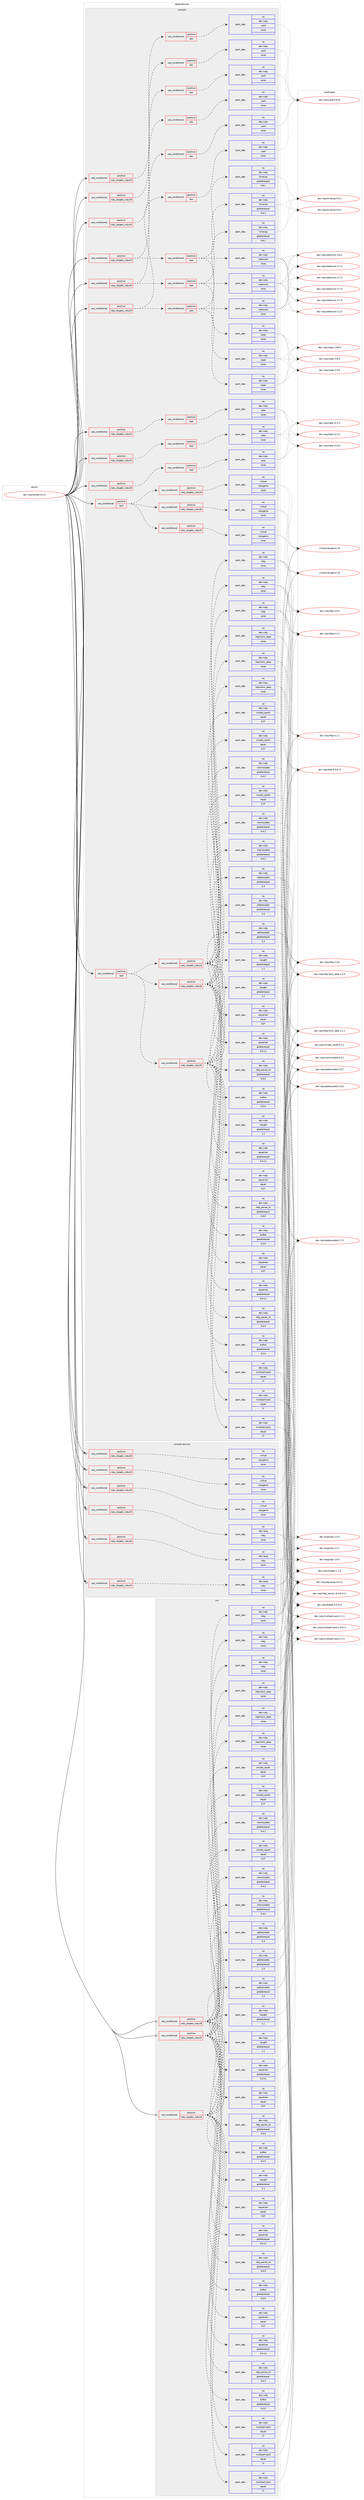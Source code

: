 digraph prolog {

# *************
# Graph options
# *************

newrank=true;
concentrate=true;
compound=true;
graph [rankdir=LR,fontname=Helvetica,fontsize=10,ranksep=1.5];#, ranksep=2.5, nodesep=0.2];
edge  [arrowhead=vee];
node  [fontname=Helvetica,fontsize=10];

# **********
# The ebuild
# **********

subgraph cluster_leftcol {
color=gray;
rank=same;
label=<<i>ebuild</i>>;
id [label="dev-ruby/twitter-6.2.0", color=red, width=4, href="../dev-ruby/twitter-6.2.0.svg"];
}

# ****************
# The dependencies
# ****************

subgraph cluster_midcol {
color=gray;
label=<<i>dependencies</i>>;
subgraph cluster_compile {
fillcolor="#eeeeee";
style=filled;
label=<<i>compile</i>>;
subgraph cond180263 {
dependency720969 [label=<<TABLE BORDER="0" CELLBORDER="1" CELLSPACING="0" CELLPADDING="4"><TR><TD ROWSPAN="3" CELLPADDING="10">use_conditional</TD></TR><TR><TD>positive</TD></TR><TR><TD>ruby_targets_ruby24</TD></TR></TABLE>>, shape=none, color=red];
subgraph cond180264 {
dependency720970 [label=<<TABLE BORDER="0" CELLBORDER="1" CELLSPACING="0" CELLPADDING="4"><TR><TD ROWSPAN="3" CELLPADDING="10">use_conditional</TD></TR><TR><TD>positive</TD></TR><TR><TD>doc</TD></TR></TABLE>>, shape=none, color=red];
subgraph pack528660 {
dependency720971 [label=<<TABLE BORDER="0" CELLBORDER="1" CELLSPACING="0" CELLPADDING="4" WIDTH="220"><TR><TD ROWSPAN="6" CELLPADDING="30">pack_dep</TD></TR><TR><TD WIDTH="110">no</TD></TR><TR><TD>dev-ruby</TD></TR><TR><TD>yard</TD></TR><TR><TD>none</TD></TR><TR><TD></TD></TR></TABLE>>, shape=none, color=blue];
}
dependency720970:e -> dependency720971:w [weight=20,style="dashed",arrowhead="vee"];
}
dependency720969:e -> dependency720970:w [weight=20,style="dashed",arrowhead="vee"];
}
id:e -> dependency720969:w [weight=20,style="solid",arrowhead="vee"];
subgraph cond180265 {
dependency720972 [label=<<TABLE BORDER="0" CELLBORDER="1" CELLSPACING="0" CELLPADDING="4"><TR><TD ROWSPAN="3" CELLPADDING="10">use_conditional</TD></TR><TR><TD>positive</TD></TR><TR><TD>ruby_targets_ruby24</TD></TR></TABLE>>, shape=none, color=red];
subgraph cond180266 {
dependency720973 [label=<<TABLE BORDER="0" CELLBORDER="1" CELLSPACING="0" CELLPADDING="4"><TR><TD ROWSPAN="3" CELLPADDING="10">use_conditional</TD></TR><TR><TD>positive</TD></TR><TR><TD>test</TD></TR></TABLE>>, shape=none, color=red];
subgraph pack528661 {
dependency720974 [label=<<TABLE BORDER="0" CELLBORDER="1" CELLSPACING="0" CELLPADDING="4" WIDTH="220"><TR><TD ROWSPAN="6" CELLPADDING="30">pack_dep</TD></TR><TR><TD WIDTH="110">no</TD></TR><TR><TD>dev-ruby</TD></TR><TR><TD>rake</TD></TR><TR><TD>none</TD></TR><TR><TD></TD></TR></TABLE>>, shape=none, color=blue];
}
dependency720973:e -> dependency720974:w [weight=20,style="dashed",arrowhead="vee"];
}
dependency720972:e -> dependency720973:w [weight=20,style="dashed",arrowhead="vee"];
}
id:e -> dependency720972:w [weight=20,style="solid",arrowhead="vee"];
subgraph cond180267 {
dependency720975 [label=<<TABLE BORDER="0" CELLBORDER="1" CELLSPACING="0" CELLPADDING="4"><TR><TD ROWSPAN="3" CELLPADDING="10">use_conditional</TD></TR><TR><TD>positive</TD></TR><TR><TD>ruby_targets_ruby24</TD></TR></TABLE>>, shape=none, color=red];
subgraph cond180268 {
dependency720976 [label=<<TABLE BORDER="0" CELLBORDER="1" CELLSPACING="0" CELLPADDING="4"><TR><TD ROWSPAN="3" CELLPADDING="10">use_conditional</TD></TR><TR><TD>positive</TD></TR><TR><TD>test</TD></TR></TABLE>>, shape=none, color=red];
subgraph pack528662 {
dependency720977 [label=<<TABLE BORDER="0" CELLBORDER="1" CELLSPACING="0" CELLPADDING="4" WIDTH="220"><TR><TD ROWSPAN="6" CELLPADDING="30">pack_dep</TD></TR><TR><TD WIDTH="110">no</TD></TR><TR><TD>dev-ruby</TD></TR><TR><TD>rspec</TD></TR><TR><TD>none</TD></TR><TR><TD></TD></TR></TABLE>>, shape=none, color=blue];
}
dependency720976:e -> dependency720977:w [weight=20,style="dashed",arrowhead="vee"];
subgraph pack528663 {
dependency720978 [label=<<TABLE BORDER="0" CELLBORDER="1" CELLSPACING="0" CELLPADDING="4" WIDTH="220"><TR><TD ROWSPAN="6" CELLPADDING="30">pack_dep</TD></TR><TR><TD WIDTH="110">no</TD></TR><TR><TD>dev-ruby</TD></TR><TR><TD>webmock</TD></TR><TR><TD>none</TD></TR><TR><TD></TD></TR></TABLE>>, shape=none, color=blue];
}
dependency720976:e -> dependency720978:w [weight=20,style="dashed",arrowhead="vee"];
subgraph pack528664 {
dependency720979 [label=<<TABLE BORDER="0" CELLBORDER="1" CELLSPACING="0" CELLPADDING="4" WIDTH="220"><TR><TD ROWSPAN="6" CELLPADDING="30">pack_dep</TD></TR><TR><TD WIDTH="110">no</TD></TR><TR><TD>dev-ruby</TD></TR><TR><TD>timecop</TD></TR><TR><TD>greaterequal</TD></TR><TR><TD>0.6.1</TD></TR></TABLE>>, shape=none, color=blue];
}
dependency720976:e -> dependency720979:w [weight=20,style="dashed",arrowhead="vee"];
}
dependency720975:e -> dependency720976:w [weight=20,style="dashed",arrowhead="vee"];
subgraph cond180269 {
dependency720980 [label=<<TABLE BORDER="0" CELLBORDER="1" CELLSPACING="0" CELLPADDING="4"><TR><TD ROWSPAN="3" CELLPADDING="10">use_conditional</TD></TR><TR><TD>positive</TD></TR><TR><TD>doc</TD></TR></TABLE>>, shape=none, color=red];
subgraph pack528665 {
dependency720981 [label=<<TABLE BORDER="0" CELLBORDER="1" CELLSPACING="0" CELLPADDING="4" WIDTH="220"><TR><TD ROWSPAN="6" CELLPADDING="30">pack_dep</TD></TR><TR><TD WIDTH="110">no</TD></TR><TR><TD>dev-ruby</TD></TR><TR><TD>yard</TD></TR><TR><TD>none</TD></TR><TR><TD></TD></TR></TABLE>>, shape=none, color=blue];
}
dependency720980:e -> dependency720981:w [weight=20,style="dashed",arrowhead="vee"];
}
dependency720975:e -> dependency720980:w [weight=20,style="dashed",arrowhead="vee"];
}
id:e -> dependency720975:w [weight=20,style="solid",arrowhead="vee"];
subgraph cond180270 {
dependency720982 [label=<<TABLE BORDER="0" CELLBORDER="1" CELLSPACING="0" CELLPADDING="4"><TR><TD ROWSPAN="3" CELLPADDING="10">use_conditional</TD></TR><TR><TD>positive</TD></TR><TR><TD>ruby_targets_ruby25</TD></TR></TABLE>>, shape=none, color=red];
subgraph cond180271 {
dependency720983 [label=<<TABLE BORDER="0" CELLBORDER="1" CELLSPACING="0" CELLPADDING="4"><TR><TD ROWSPAN="3" CELLPADDING="10">use_conditional</TD></TR><TR><TD>positive</TD></TR><TR><TD>doc</TD></TR></TABLE>>, shape=none, color=red];
subgraph pack528666 {
dependency720984 [label=<<TABLE BORDER="0" CELLBORDER="1" CELLSPACING="0" CELLPADDING="4" WIDTH="220"><TR><TD ROWSPAN="6" CELLPADDING="30">pack_dep</TD></TR><TR><TD WIDTH="110">no</TD></TR><TR><TD>dev-ruby</TD></TR><TR><TD>yard</TD></TR><TR><TD>none</TD></TR><TR><TD></TD></TR></TABLE>>, shape=none, color=blue];
}
dependency720983:e -> dependency720984:w [weight=20,style="dashed",arrowhead="vee"];
}
dependency720982:e -> dependency720983:w [weight=20,style="dashed",arrowhead="vee"];
}
id:e -> dependency720982:w [weight=20,style="solid",arrowhead="vee"];
subgraph cond180272 {
dependency720985 [label=<<TABLE BORDER="0" CELLBORDER="1" CELLSPACING="0" CELLPADDING="4"><TR><TD ROWSPAN="3" CELLPADDING="10">use_conditional</TD></TR><TR><TD>positive</TD></TR><TR><TD>ruby_targets_ruby25</TD></TR></TABLE>>, shape=none, color=red];
subgraph cond180273 {
dependency720986 [label=<<TABLE BORDER="0" CELLBORDER="1" CELLSPACING="0" CELLPADDING="4"><TR><TD ROWSPAN="3" CELLPADDING="10">use_conditional</TD></TR><TR><TD>positive</TD></TR><TR><TD>test</TD></TR></TABLE>>, shape=none, color=red];
subgraph pack528667 {
dependency720987 [label=<<TABLE BORDER="0" CELLBORDER="1" CELLSPACING="0" CELLPADDING="4" WIDTH="220"><TR><TD ROWSPAN="6" CELLPADDING="30">pack_dep</TD></TR><TR><TD WIDTH="110">no</TD></TR><TR><TD>dev-ruby</TD></TR><TR><TD>rake</TD></TR><TR><TD>none</TD></TR><TR><TD></TD></TR></TABLE>>, shape=none, color=blue];
}
dependency720986:e -> dependency720987:w [weight=20,style="dashed",arrowhead="vee"];
}
dependency720985:e -> dependency720986:w [weight=20,style="dashed",arrowhead="vee"];
}
id:e -> dependency720985:w [weight=20,style="solid",arrowhead="vee"];
subgraph cond180274 {
dependency720988 [label=<<TABLE BORDER="0" CELLBORDER="1" CELLSPACING="0" CELLPADDING="4"><TR><TD ROWSPAN="3" CELLPADDING="10">use_conditional</TD></TR><TR><TD>positive</TD></TR><TR><TD>ruby_targets_ruby25</TD></TR></TABLE>>, shape=none, color=red];
subgraph cond180275 {
dependency720989 [label=<<TABLE BORDER="0" CELLBORDER="1" CELLSPACING="0" CELLPADDING="4"><TR><TD ROWSPAN="3" CELLPADDING="10">use_conditional</TD></TR><TR><TD>positive</TD></TR><TR><TD>test</TD></TR></TABLE>>, shape=none, color=red];
subgraph pack528668 {
dependency720990 [label=<<TABLE BORDER="0" CELLBORDER="1" CELLSPACING="0" CELLPADDING="4" WIDTH="220"><TR><TD ROWSPAN="6" CELLPADDING="30">pack_dep</TD></TR><TR><TD WIDTH="110">no</TD></TR><TR><TD>dev-ruby</TD></TR><TR><TD>rspec</TD></TR><TR><TD>none</TD></TR><TR><TD></TD></TR></TABLE>>, shape=none, color=blue];
}
dependency720989:e -> dependency720990:w [weight=20,style="dashed",arrowhead="vee"];
subgraph pack528669 {
dependency720991 [label=<<TABLE BORDER="0" CELLBORDER="1" CELLSPACING="0" CELLPADDING="4" WIDTH="220"><TR><TD ROWSPAN="6" CELLPADDING="30">pack_dep</TD></TR><TR><TD WIDTH="110">no</TD></TR><TR><TD>dev-ruby</TD></TR><TR><TD>webmock</TD></TR><TR><TD>none</TD></TR><TR><TD></TD></TR></TABLE>>, shape=none, color=blue];
}
dependency720989:e -> dependency720991:w [weight=20,style="dashed",arrowhead="vee"];
subgraph pack528670 {
dependency720992 [label=<<TABLE BORDER="0" CELLBORDER="1" CELLSPACING="0" CELLPADDING="4" WIDTH="220"><TR><TD ROWSPAN="6" CELLPADDING="30">pack_dep</TD></TR><TR><TD WIDTH="110">no</TD></TR><TR><TD>dev-ruby</TD></TR><TR><TD>timecop</TD></TR><TR><TD>greaterequal</TD></TR><TR><TD>0.6.1</TD></TR></TABLE>>, shape=none, color=blue];
}
dependency720989:e -> dependency720992:w [weight=20,style="dashed",arrowhead="vee"];
}
dependency720988:e -> dependency720989:w [weight=20,style="dashed",arrowhead="vee"];
subgraph cond180276 {
dependency720993 [label=<<TABLE BORDER="0" CELLBORDER="1" CELLSPACING="0" CELLPADDING="4"><TR><TD ROWSPAN="3" CELLPADDING="10">use_conditional</TD></TR><TR><TD>positive</TD></TR><TR><TD>doc</TD></TR></TABLE>>, shape=none, color=red];
subgraph pack528671 {
dependency720994 [label=<<TABLE BORDER="0" CELLBORDER="1" CELLSPACING="0" CELLPADDING="4" WIDTH="220"><TR><TD ROWSPAN="6" CELLPADDING="30">pack_dep</TD></TR><TR><TD WIDTH="110">no</TD></TR><TR><TD>dev-ruby</TD></TR><TR><TD>yard</TD></TR><TR><TD>none</TD></TR><TR><TD></TD></TR></TABLE>>, shape=none, color=blue];
}
dependency720993:e -> dependency720994:w [weight=20,style="dashed",arrowhead="vee"];
}
dependency720988:e -> dependency720993:w [weight=20,style="dashed",arrowhead="vee"];
}
id:e -> dependency720988:w [weight=20,style="solid",arrowhead="vee"];
subgraph cond180277 {
dependency720995 [label=<<TABLE BORDER="0" CELLBORDER="1" CELLSPACING="0" CELLPADDING="4"><TR><TD ROWSPAN="3" CELLPADDING="10">use_conditional</TD></TR><TR><TD>positive</TD></TR><TR><TD>ruby_targets_ruby26</TD></TR></TABLE>>, shape=none, color=red];
subgraph cond180278 {
dependency720996 [label=<<TABLE BORDER="0" CELLBORDER="1" CELLSPACING="0" CELLPADDING="4"><TR><TD ROWSPAN="3" CELLPADDING="10">use_conditional</TD></TR><TR><TD>positive</TD></TR><TR><TD>doc</TD></TR></TABLE>>, shape=none, color=red];
subgraph pack528672 {
dependency720997 [label=<<TABLE BORDER="0" CELLBORDER="1" CELLSPACING="0" CELLPADDING="4" WIDTH="220"><TR><TD ROWSPAN="6" CELLPADDING="30">pack_dep</TD></TR><TR><TD WIDTH="110">no</TD></TR><TR><TD>dev-ruby</TD></TR><TR><TD>yard</TD></TR><TR><TD>none</TD></TR><TR><TD></TD></TR></TABLE>>, shape=none, color=blue];
}
dependency720996:e -> dependency720997:w [weight=20,style="dashed",arrowhead="vee"];
}
dependency720995:e -> dependency720996:w [weight=20,style="dashed",arrowhead="vee"];
}
id:e -> dependency720995:w [weight=20,style="solid",arrowhead="vee"];
subgraph cond180279 {
dependency720998 [label=<<TABLE BORDER="0" CELLBORDER="1" CELLSPACING="0" CELLPADDING="4"><TR><TD ROWSPAN="3" CELLPADDING="10">use_conditional</TD></TR><TR><TD>positive</TD></TR><TR><TD>ruby_targets_ruby26</TD></TR></TABLE>>, shape=none, color=red];
subgraph cond180280 {
dependency720999 [label=<<TABLE BORDER="0" CELLBORDER="1" CELLSPACING="0" CELLPADDING="4"><TR><TD ROWSPAN="3" CELLPADDING="10">use_conditional</TD></TR><TR><TD>positive</TD></TR><TR><TD>test</TD></TR></TABLE>>, shape=none, color=red];
subgraph pack528673 {
dependency721000 [label=<<TABLE BORDER="0" CELLBORDER="1" CELLSPACING="0" CELLPADDING="4" WIDTH="220"><TR><TD ROWSPAN="6" CELLPADDING="30">pack_dep</TD></TR><TR><TD WIDTH="110">no</TD></TR><TR><TD>dev-ruby</TD></TR><TR><TD>rake</TD></TR><TR><TD>none</TD></TR><TR><TD></TD></TR></TABLE>>, shape=none, color=blue];
}
dependency720999:e -> dependency721000:w [weight=20,style="dashed",arrowhead="vee"];
}
dependency720998:e -> dependency720999:w [weight=20,style="dashed",arrowhead="vee"];
}
id:e -> dependency720998:w [weight=20,style="solid",arrowhead="vee"];
subgraph cond180281 {
dependency721001 [label=<<TABLE BORDER="0" CELLBORDER="1" CELLSPACING="0" CELLPADDING="4"><TR><TD ROWSPAN="3" CELLPADDING="10">use_conditional</TD></TR><TR><TD>positive</TD></TR><TR><TD>ruby_targets_ruby26</TD></TR></TABLE>>, shape=none, color=red];
subgraph cond180282 {
dependency721002 [label=<<TABLE BORDER="0" CELLBORDER="1" CELLSPACING="0" CELLPADDING="4"><TR><TD ROWSPAN="3" CELLPADDING="10">use_conditional</TD></TR><TR><TD>positive</TD></TR><TR><TD>test</TD></TR></TABLE>>, shape=none, color=red];
subgraph pack528674 {
dependency721003 [label=<<TABLE BORDER="0" CELLBORDER="1" CELLSPACING="0" CELLPADDING="4" WIDTH="220"><TR><TD ROWSPAN="6" CELLPADDING="30">pack_dep</TD></TR><TR><TD WIDTH="110">no</TD></TR><TR><TD>dev-ruby</TD></TR><TR><TD>rspec</TD></TR><TR><TD>none</TD></TR><TR><TD></TD></TR></TABLE>>, shape=none, color=blue];
}
dependency721002:e -> dependency721003:w [weight=20,style="dashed",arrowhead="vee"];
subgraph pack528675 {
dependency721004 [label=<<TABLE BORDER="0" CELLBORDER="1" CELLSPACING="0" CELLPADDING="4" WIDTH="220"><TR><TD ROWSPAN="6" CELLPADDING="30">pack_dep</TD></TR><TR><TD WIDTH="110">no</TD></TR><TR><TD>dev-ruby</TD></TR><TR><TD>webmock</TD></TR><TR><TD>none</TD></TR><TR><TD></TD></TR></TABLE>>, shape=none, color=blue];
}
dependency721002:e -> dependency721004:w [weight=20,style="dashed",arrowhead="vee"];
subgraph pack528676 {
dependency721005 [label=<<TABLE BORDER="0" CELLBORDER="1" CELLSPACING="0" CELLPADDING="4" WIDTH="220"><TR><TD ROWSPAN="6" CELLPADDING="30">pack_dep</TD></TR><TR><TD WIDTH="110">no</TD></TR><TR><TD>dev-ruby</TD></TR><TR><TD>timecop</TD></TR><TR><TD>greaterequal</TD></TR><TR><TD>0.6.1</TD></TR></TABLE>>, shape=none, color=blue];
}
dependency721002:e -> dependency721005:w [weight=20,style="dashed",arrowhead="vee"];
}
dependency721001:e -> dependency721002:w [weight=20,style="dashed",arrowhead="vee"];
subgraph cond180283 {
dependency721006 [label=<<TABLE BORDER="0" CELLBORDER="1" CELLSPACING="0" CELLPADDING="4"><TR><TD ROWSPAN="3" CELLPADDING="10">use_conditional</TD></TR><TR><TD>positive</TD></TR><TR><TD>doc</TD></TR></TABLE>>, shape=none, color=red];
subgraph pack528677 {
dependency721007 [label=<<TABLE BORDER="0" CELLBORDER="1" CELLSPACING="0" CELLPADDING="4" WIDTH="220"><TR><TD ROWSPAN="6" CELLPADDING="30">pack_dep</TD></TR><TR><TD WIDTH="110">no</TD></TR><TR><TD>dev-ruby</TD></TR><TR><TD>yard</TD></TR><TR><TD>none</TD></TR><TR><TD></TD></TR></TABLE>>, shape=none, color=blue];
}
dependency721006:e -> dependency721007:w [weight=20,style="dashed",arrowhead="vee"];
}
dependency721001:e -> dependency721006:w [weight=20,style="dashed",arrowhead="vee"];
}
id:e -> dependency721001:w [weight=20,style="solid",arrowhead="vee"];
subgraph cond180284 {
dependency721008 [label=<<TABLE BORDER="0" CELLBORDER="1" CELLSPACING="0" CELLPADDING="4"><TR><TD ROWSPAN="3" CELLPADDING="10">use_conditional</TD></TR><TR><TD>positive</TD></TR><TR><TD>test</TD></TR></TABLE>>, shape=none, color=red];
subgraph cond180285 {
dependency721009 [label=<<TABLE BORDER="0" CELLBORDER="1" CELLSPACING="0" CELLPADDING="4"><TR><TD ROWSPAN="3" CELLPADDING="10">use_conditional</TD></TR><TR><TD>positive</TD></TR><TR><TD>ruby_targets_ruby24</TD></TR></TABLE>>, shape=none, color=red];
subgraph pack528678 {
dependency721010 [label=<<TABLE BORDER="0" CELLBORDER="1" CELLSPACING="0" CELLPADDING="4" WIDTH="220"><TR><TD ROWSPAN="6" CELLPADDING="30">pack_dep</TD></TR><TR><TD WIDTH="110">no</TD></TR><TR><TD>dev-ruby</TD></TR><TR><TD>addressable</TD></TR><TR><TD>greaterequal</TD></TR><TR><TD>2.3</TD></TR></TABLE>>, shape=none, color=blue];
}
dependency721009:e -> dependency721010:w [weight=20,style="dashed",arrowhead="vee"];
subgraph pack528679 {
dependency721011 [label=<<TABLE BORDER="0" CELLBORDER="1" CELLSPACING="0" CELLPADDING="4" WIDTH="220"><TR><TD ROWSPAN="6" CELLPADDING="30">pack_dep</TD></TR><TR><TD WIDTH="110">no</TD></TR><TR><TD>dev-ruby</TD></TR><TR><TD>buftok</TD></TR><TR><TD>greaterequal</TD></TR><TR><TD>0.2.0</TD></TR></TABLE>>, shape=none, color=blue];
}
dependency721009:e -> dependency721011:w [weight=20,style="dashed",arrowhead="vee"];
subgraph pack528680 {
dependency721012 [label=<<TABLE BORDER="0" CELLBORDER="1" CELLSPACING="0" CELLPADDING="4" WIDTH="220"><TR><TD ROWSPAN="6" CELLPADDING="30">pack_dep</TD></TR><TR><TD WIDTH="110">no</TD></TR><TR><TD>dev-ruby</TD></TR><TR><TD>equalizer</TD></TR><TR><TD>greaterequal</TD></TR><TR><TD>0.0.11</TD></TR></TABLE>>, shape=none, color=blue];
}
dependency721009:e -> dependency721012:w [weight=20,style="dashed",arrowhead="vee"];
subgraph pack528681 {
dependency721013 [label=<<TABLE BORDER="0" CELLBORDER="1" CELLSPACING="0" CELLPADDING="4" WIDTH="220"><TR><TD ROWSPAN="6" CELLPADDING="30">pack_dep</TD></TR><TR><TD WIDTH="110">no</TD></TR><TR><TD>dev-ruby</TD></TR><TR><TD>equalizer</TD></TR><TR><TD>equal</TD></TR><TR><TD>0.0*</TD></TR></TABLE>>, shape=none, color=blue];
}
dependency721009:e -> dependency721013:w [weight=20,style="dashed",arrowhead="vee"];
subgraph pack528682 {
dependency721014 [label=<<TABLE BORDER="0" CELLBORDER="1" CELLSPACING="0" CELLPADDING="4" WIDTH="220"><TR><TD ROWSPAN="6" CELLPADDING="30">pack_dep</TD></TR><TR><TD WIDTH="110">no</TD></TR><TR><TD>dev-ruby</TD></TR><TR><TD>http</TD></TR><TR><TD>none</TD></TR><TR><TD></TD></TR></TABLE>>, shape=none, color=blue];
}
dependency721009:e -> dependency721014:w [weight=20,style="dashed",arrowhead="vee"];
subgraph pack528683 {
dependency721015 [label=<<TABLE BORDER="0" CELLBORDER="1" CELLSPACING="0" CELLPADDING="4" WIDTH="220"><TR><TD ROWSPAN="6" CELLPADDING="30">pack_dep</TD></TR><TR><TD WIDTH="110">no</TD></TR><TR><TD>dev-ruby</TD></TR><TR><TD>http-form_data</TD></TR><TR><TD>none</TD></TR><TR><TD></TD></TR></TABLE>>, shape=none, color=blue];
}
dependency721009:e -> dependency721015:w [weight=20,style="dashed",arrowhead="vee"];
subgraph pack528684 {
dependency721016 [label=<<TABLE BORDER="0" CELLBORDER="1" CELLSPACING="0" CELLPADDING="4" WIDTH="220"><TR><TD ROWSPAN="6" CELLPADDING="30">pack_dep</TD></TR><TR><TD WIDTH="110">no</TD></TR><TR><TD>dev-ruby</TD></TR><TR><TD>http_parser_rb</TD></TR><TR><TD>greaterequal</TD></TR><TR><TD>0.6.0</TD></TR></TABLE>>, shape=none, color=blue];
}
dependency721009:e -> dependency721016:w [weight=20,style="dashed",arrowhead="vee"];
subgraph pack528685 {
dependency721017 [label=<<TABLE BORDER="0" CELLBORDER="1" CELLSPACING="0" CELLPADDING="4" WIDTH="220"><TR><TD ROWSPAN="6" CELLPADDING="30">pack_dep</TD></TR><TR><TD WIDTH="110">no</TD></TR><TR><TD>dev-ruby</TD></TR><TR><TD>memoizable</TD></TR><TR><TD>greaterequal</TD></TR><TR><TD>0.4.2</TD></TR></TABLE>>, shape=none, color=blue];
}
dependency721009:e -> dependency721017:w [weight=20,style="dashed",arrowhead="vee"];
subgraph pack528686 {
dependency721018 [label=<<TABLE BORDER="0" CELLBORDER="1" CELLSPACING="0" CELLPADDING="4" WIDTH="220"><TR><TD ROWSPAN="6" CELLPADDING="30">pack_dep</TD></TR><TR><TD WIDTH="110">no</TD></TR><TR><TD>dev-ruby</TD></TR><TR><TD>multipart-post</TD></TR><TR><TD>equal</TD></TR><TR><TD>2*</TD></TR></TABLE>>, shape=none, color=blue];
}
dependency721009:e -> dependency721018:w [weight=20,style="dashed",arrowhead="vee"];
subgraph pack528687 {
dependency721019 [label=<<TABLE BORDER="0" CELLBORDER="1" CELLSPACING="0" CELLPADDING="4" WIDTH="220"><TR><TD ROWSPAN="6" CELLPADDING="30">pack_dep</TD></TR><TR><TD WIDTH="110">no</TD></TR><TR><TD>dev-ruby</TD></TR><TR><TD>naught</TD></TR><TR><TD>greaterequal</TD></TR><TR><TD>1.1</TD></TR></TABLE>>, shape=none, color=blue];
}
dependency721009:e -> dependency721019:w [weight=20,style="dashed",arrowhead="vee"];
subgraph pack528688 {
dependency721020 [label=<<TABLE BORDER="0" CELLBORDER="1" CELLSPACING="0" CELLPADDING="4" WIDTH="220"><TR><TD ROWSPAN="6" CELLPADDING="30">pack_dep</TD></TR><TR><TD WIDTH="110">no</TD></TR><TR><TD>dev-ruby</TD></TR><TR><TD>simple_oauth</TD></TR><TR><TD>equal</TD></TR><TR><TD>0.3*</TD></TR></TABLE>>, shape=none, color=blue];
}
dependency721009:e -> dependency721020:w [weight=20,style="dashed",arrowhead="vee"];
}
dependency721008:e -> dependency721009:w [weight=20,style="dashed",arrowhead="vee"];
subgraph cond180286 {
dependency721021 [label=<<TABLE BORDER="0" CELLBORDER="1" CELLSPACING="0" CELLPADDING="4"><TR><TD ROWSPAN="3" CELLPADDING="10">use_conditional</TD></TR><TR><TD>positive</TD></TR><TR><TD>ruby_targets_ruby25</TD></TR></TABLE>>, shape=none, color=red];
subgraph pack528689 {
dependency721022 [label=<<TABLE BORDER="0" CELLBORDER="1" CELLSPACING="0" CELLPADDING="4" WIDTH="220"><TR><TD ROWSPAN="6" CELLPADDING="30">pack_dep</TD></TR><TR><TD WIDTH="110">no</TD></TR><TR><TD>dev-ruby</TD></TR><TR><TD>addressable</TD></TR><TR><TD>greaterequal</TD></TR><TR><TD>2.3</TD></TR></TABLE>>, shape=none, color=blue];
}
dependency721021:e -> dependency721022:w [weight=20,style="dashed",arrowhead="vee"];
subgraph pack528690 {
dependency721023 [label=<<TABLE BORDER="0" CELLBORDER="1" CELLSPACING="0" CELLPADDING="4" WIDTH="220"><TR><TD ROWSPAN="6" CELLPADDING="30">pack_dep</TD></TR><TR><TD WIDTH="110">no</TD></TR><TR><TD>dev-ruby</TD></TR><TR><TD>buftok</TD></TR><TR><TD>greaterequal</TD></TR><TR><TD>0.2.0</TD></TR></TABLE>>, shape=none, color=blue];
}
dependency721021:e -> dependency721023:w [weight=20,style="dashed",arrowhead="vee"];
subgraph pack528691 {
dependency721024 [label=<<TABLE BORDER="0" CELLBORDER="1" CELLSPACING="0" CELLPADDING="4" WIDTH="220"><TR><TD ROWSPAN="6" CELLPADDING="30">pack_dep</TD></TR><TR><TD WIDTH="110">no</TD></TR><TR><TD>dev-ruby</TD></TR><TR><TD>equalizer</TD></TR><TR><TD>greaterequal</TD></TR><TR><TD>0.0.11</TD></TR></TABLE>>, shape=none, color=blue];
}
dependency721021:e -> dependency721024:w [weight=20,style="dashed",arrowhead="vee"];
subgraph pack528692 {
dependency721025 [label=<<TABLE BORDER="0" CELLBORDER="1" CELLSPACING="0" CELLPADDING="4" WIDTH="220"><TR><TD ROWSPAN="6" CELLPADDING="30">pack_dep</TD></TR><TR><TD WIDTH="110">no</TD></TR><TR><TD>dev-ruby</TD></TR><TR><TD>equalizer</TD></TR><TR><TD>equal</TD></TR><TR><TD>0.0*</TD></TR></TABLE>>, shape=none, color=blue];
}
dependency721021:e -> dependency721025:w [weight=20,style="dashed",arrowhead="vee"];
subgraph pack528693 {
dependency721026 [label=<<TABLE BORDER="0" CELLBORDER="1" CELLSPACING="0" CELLPADDING="4" WIDTH="220"><TR><TD ROWSPAN="6" CELLPADDING="30">pack_dep</TD></TR><TR><TD WIDTH="110">no</TD></TR><TR><TD>dev-ruby</TD></TR><TR><TD>http</TD></TR><TR><TD>none</TD></TR><TR><TD></TD></TR></TABLE>>, shape=none, color=blue];
}
dependency721021:e -> dependency721026:w [weight=20,style="dashed",arrowhead="vee"];
subgraph pack528694 {
dependency721027 [label=<<TABLE BORDER="0" CELLBORDER="1" CELLSPACING="0" CELLPADDING="4" WIDTH="220"><TR><TD ROWSPAN="6" CELLPADDING="30">pack_dep</TD></TR><TR><TD WIDTH="110">no</TD></TR><TR><TD>dev-ruby</TD></TR><TR><TD>http-form_data</TD></TR><TR><TD>none</TD></TR><TR><TD></TD></TR></TABLE>>, shape=none, color=blue];
}
dependency721021:e -> dependency721027:w [weight=20,style="dashed",arrowhead="vee"];
subgraph pack528695 {
dependency721028 [label=<<TABLE BORDER="0" CELLBORDER="1" CELLSPACING="0" CELLPADDING="4" WIDTH="220"><TR><TD ROWSPAN="6" CELLPADDING="30">pack_dep</TD></TR><TR><TD WIDTH="110">no</TD></TR><TR><TD>dev-ruby</TD></TR><TR><TD>http_parser_rb</TD></TR><TR><TD>greaterequal</TD></TR><TR><TD>0.6.0</TD></TR></TABLE>>, shape=none, color=blue];
}
dependency721021:e -> dependency721028:w [weight=20,style="dashed",arrowhead="vee"];
subgraph pack528696 {
dependency721029 [label=<<TABLE BORDER="0" CELLBORDER="1" CELLSPACING="0" CELLPADDING="4" WIDTH="220"><TR><TD ROWSPAN="6" CELLPADDING="30">pack_dep</TD></TR><TR><TD WIDTH="110">no</TD></TR><TR><TD>dev-ruby</TD></TR><TR><TD>memoizable</TD></TR><TR><TD>greaterequal</TD></TR><TR><TD>0.4.2</TD></TR></TABLE>>, shape=none, color=blue];
}
dependency721021:e -> dependency721029:w [weight=20,style="dashed",arrowhead="vee"];
subgraph pack528697 {
dependency721030 [label=<<TABLE BORDER="0" CELLBORDER="1" CELLSPACING="0" CELLPADDING="4" WIDTH="220"><TR><TD ROWSPAN="6" CELLPADDING="30">pack_dep</TD></TR><TR><TD WIDTH="110">no</TD></TR><TR><TD>dev-ruby</TD></TR><TR><TD>multipart-post</TD></TR><TR><TD>equal</TD></TR><TR><TD>2*</TD></TR></TABLE>>, shape=none, color=blue];
}
dependency721021:e -> dependency721030:w [weight=20,style="dashed",arrowhead="vee"];
subgraph pack528698 {
dependency721031 [label=<<TABLE BORDER="0" CELLBORDER="1" CELLSPACING="0" CELLPADDING="4" WIDTH="220"><TR><TD ROWSPAN="6" CELLPADDING="30">pack_dep</TD></TR><TR><TD WIDTH="110">no</TD></TR><TR><TD>dev-ruby</TD></TR><TR><TD>naught</TD></TR><TR><TD>greaterequal</TD></TR><TR><TD>1.1</TD></TR></TABLE>>, shape=none, color=blue];
}
dependency721021:e -> dependency721031:w [weight=20,style="dashed",arrowhead="vee"];
subgraph pack528699 {
dependency721032 [label=<<TABLE BORDER="0" CELLBORDER="1" CELLSPACING="0" CELLPADDING="4" WIDTH="220"><TR><TD ROWSPAN="6" CELLPADDING="30">pack_dep</TD></TR><TR><TD WIDTH="110">no</TD></TR><TR><TD>dev-ruby</TD></TR><TR><TD>simple_oauth</TD></TR><TR><TD>equal</TD></TR><TR><TD>0.3*</TD></TR></TABLE>>, shape=none, color=blue];
}
dependency721021:e -> dependency721032:w [weight=20,style="dashed",arrowhead="vee"];
}
dependency721008:e -> dependency721021:w [weight=20,style="dashed",arrowhead="vee"];
subgraph cond180287 {
dependency721033 [label=<<TABLE BORDER="0" CELLBORDER="1" CELLSPACING="0" CELLPADDING="4"><TR><TD ROWSPAN="3" CELLPADDING="10">use_conditional</TD></TR><TR><TD>positive</TD></TR><TR><TD>ruby_targets_ruby26</TD></TR></TABLE>>, shape=none, color=red];
subgraph pack528700 {
dependency721034 [label=<<TABLE BORDER="0" CELLBORDER="1" CELLSPACING="0" CELLPADDING="4" WIDTH="220"><TR><TD ROWSPAN="6" CELLPADDING="30">pack_dep</TD></TR><TR><TD WIDTH="110">no</TD></TR><TR><TD>dev-ruby</TD></TR><TR><TD>addressable</TD></TR><TR><TD>greaterequal</TD></TR><TR><TD>2.3</TD></TR></TABLE>>, shape=none, color=blue];
}
dependency721033:e -> dependency721034:w [weight=20,style="dashed",arrowhead="vee"];
subgraph pack528701 {
dependency721035 [label=<<TABLE BORDER="0" CELLBORDER="1" CELLSPACING="0" CELLPADDING="4" WIDTH="220"><TR><TD ROWSPAN="6" CELLPADDING="30">pack_dep</TD></TR><TR><TD WIDTH="110">no</TD></TR><TR><TD>dev-ruby</TD></TR><TR><TD>buftok</TD></TR><TR><TD>greaterequal</TD></TR><TR><TD>0.2.0</TD></TR></TABLE>>, shape=none, color=blue];
}
dependency721033:e -> dependency721035:w [weight=20,style="dashed",arrowhead="vee"];
subgraph pack528702 {
dependency721036 [label=<<TABLE BORDER="0" CELLBORDER="1" CELLSPACING="0" CELLPADDING="4" WIDTH="220"><TR><TD ROWSPAN="6" CELLPADDING="30">pack_dep</TD></TR><TR><TD WIDTH="110">no</TD></TR><TR><TD>dev-ruby</TD></TR><TR><TD>equalizer</TD></TR><TR><TD>greaterequal</TD></TR><TR><TD>0.0.11</TD></TR></TABLE>>, shape=none, color=blue];
}
dependency721033:e -> dependency721036:w [weight=20,style="dashed",arrowhead="vee"];
subgraph pack528703 {
dependency721037 [label=<<TABLE BORDER="0" CELLBORDER="1" CELLSPACING="0" CELLPADDING="4" WIDTH="220"><TR><TD ROWSPAN="6" CELLPADDING="30">pack_dep</TD></TR><TR><TD WIDTH="110">no</TD></TR><TR><TD>dev-ruby</TD></TR><TR><TD>equalizer</TD></TR><TR><TD>equal</TD></TR><TR><TD>0.0*</TD></TR></TABLE>>, shape=none, color=blue];
}
dependency721033:e -> dependency721037:w [weight=20,style="dashed",arrowhead="vee"];
subgraph pack528704 {
dependency721038 [label=<<TABLE BORDER="0" CELLBORDER="1" CELLSPACING="0" CELLPADDING="4" WIDTH="220"><TR><TD ROWSPAN="6" CELLPADDING="30">pack_dep</TD></TR><TR><TD WIDTH="110">no</TD></TR><TR><TD>dev-ruby</TD></TR><TR><TD>http</TD></TR><TR><TD>none</TD></TR><TR><TD></TD></TR></TABLE>>, shape=none, color=blue];
}
dependency721033:e -> dependency721038:w [weight=20,style="dashed",arrowhead="vee"];
subgraph pack528705 {
dependency721039 [label=<<TABLE BORDER="0" CELLBORDER="1" CELLSPACING="0" CELLPADDING="4" WIDTH="220"><TR><TD ROWSPAN="6" CELLPADDING="30">pack_dep</TD></TR><TR><TD WIDTH="110">no</TD></TR><TR><TD>dev-ruby</TD></TR><TR><TD>http-form_data</TD></TR><TR><TD>none</TD></TR><TR><TD></TD></TR></TABLE>>, shape=none, color=blue];
}
dependency721033:e -> dependency721039:w [weight=20,style="dashed",arrowhead="vee"];
subgraph pack528706 {
dependency721040 [label=<<TABLE BORDER="0" CELLBORDER="1" CELLSPACING="0" CELLPADDING="4" WIDTH="220"><TR><TD ROWSPAN="6" CELLPADDING="30">pack_dep</TD></TR><TR><TD WIDTH="110">no</TD></TR><TR><TD>dev-ruby</TD></TR><TR><TD>http_parser_rb</TD></TR><TR><TD>greaterequal</TD></TR><TR><TD>0.6.0</TD></TR></TABLE>>, shape=none, color=blue];
}
dependency721033:e -> dependency721040:w [weight=20,style="dashed",arrowhead="vee"];
subgraph pack528707 {
dependency721041 [label=<<TABLE BORDER="0" CELLBORDER="1" CELLSPACING="0" CELLPADDING="4" WIDTH="220"><TR><TD ROWSPAN="6" CELLPADDING="30">pack_dep</TD></TR><TR><TD WIDTH="110">no</TD></TR><TR><TD>dev-ruby</TD></TR><TR><TD>memoizable</TD></TR><TR><TD>greaterequal</TD></TR><TR><TD>0.4.2</TD></TR></TABLE>>, shape=none, color=blue];
}
dependency721033:e -> dependency721041:w [weight=20,style="dashed",arrowhead="vee"];
subgraph pack528708 {
dependency721042 [label=<<TABLE BORDER="0" CELLBORDER="1" CELLSPACING="0" CELLPADDING="4" WIDTH="220"><TR><TD ROWSPAN="6" CELLPADDING="30">pack_dep</TD></TR><TR><TD WIDTH="110">no</TD></TR><TR><TD>dev-ruby</TD></TR><TR><TD>multipart-post</TD></TR><TR><TD>equal</TD></TR><TR><TD>2*</TD></TR></TABLE>>, shape=none, color=blue];
}
dependency721033:e -> dependency721042:w [weight=20,style="dashed",arrowhead="vee"];
subgraph pack528709 {
dependency721043 [label=<<TABLE BORDER="0" CELLBORDER="1" CELLSPACING="0" CELLPADDING="4" WIDTH="220"><TR><TD ROWSPAN="6" CELLPADDING="30">pack_dep</TD></TR><TR><TD WIDTH="110">no</TD></TR><TR><TD>dev-ruby</TD></TR><TR><TD>naught</TD></TR><TR><TD>greaterequal</TD></TR><TR><TD>1.1</TD></TR></TABLE>>, shape=none, color=blue];
}
dependency721033:e -> dependency721043:w [weight=20,style="dashed",arrowhead="vee"];
subgraph pack528710 {
dependency721044 [label=<<TABLE BORDER="0" CELLBORDER="1" CELLSPACING="0" CELLPADDING="4" WIDTH="220"><TR><TD ROWSPAN="6" CELLPADDING="30">pack_dep</TD></TR><TR><TD WIDTH="110">no</TD></TR><TR><TD>dev-ruby</TD></TR><TR><TD>simple_oauth</TD></TR><TR><TD>equal</TD></TR><TR><TD>0.3*</TD></TR></TABLE>>, shape=none, color=blue];
}
dependency721033:e -> dependency721044:w [weight=20,style="dashed",arrowhead="vee"];
}
dependency721008:e -> dependency721033:w [weight=20,style="dashed",arrowhead="vee"];
}
id:e -> dependency721008:w [weight=20,style="solid",arrowhead="vee"];
subgraph cond180288 {
dependency721045 [label=<<TABLE BORDER="0" CELLBORDER="1" CELLSPACING="0" CELLPADDING="4"><TR><TD ROWSPAN="3" CELLPADDING="10">use_conditional</TD></TR><TR><TD>positive</TD></TR><TR><TD>test</TD></TR></TABLE>>, shape=none, color=red];
subgraph cond180289 {
dependency721046 [label=<<TABLE BORDER="0" CELLBORDER="1" CELLSPACING="0" CELLPADDING="4"><TR><TD ROWSPAN="3" CELLPADDING="10">use_conditional</TD></TR><TR><TD>positive</TD></TR><TR><TD>ruby_targets_ruby24</TD></TR></TABLE>>, shape=none, color=red];
subgraph pack528711 {
dependency721047 [label=<<TABLE BORDER="0" CELLBORDER="1" CELLSPACING="0" CELLPADDING="4" WIDTH="220"><TR><TD ROWSPAN="6" CELLPADDING="30">pack_dep</TD></TR><TR><TD WIDTH="110">no</TD></TR><TR><TD>virtual</TD></TR><TR><TD>rubygems</TD></TR><TR><TD>none</TD></TR><TR><TD></TD></TR></TABLE>>, shape=none, color=blue];
}
dependency721046:e -> dependency721047:w [weight=20,style="dashed",arrowhead="vee"];
}
dependency721045:e -> dependency721046:w [weight=20,style="dashed",arrowhead="vee"];
subgraph cond180290 {
dependency721048 [label=<<TABLE BORDER="0" CELLBORDER="1" CELLSPACING="0" CELLPADDING="4"><TR><TD ROWSPAN="3" CELLPADDING="10">use_conditional</TD></TR><TR><TD>positive</TD></TR><TR><TD>ruby_targets_ruby25</TD></TR></TABLE>>, shape=none, color=red];
subgraph pack528712 {
dependency721049 [label=<<TABLE BORDER="0" CELLBORDER="1" CELLSPACING="0" CELLPADDING="4" WIDTH="220"><TR><TD ROWSPAN="6" CELLPADDING="30">pack_dep</TD></TR><TR><TD WIDTH="110">no</TD></TR><TR><TD>virtual</TD></TR><TR><TD>rubygems</TD></TR><TR><TD>none</TD></TR><TR><TD></TD></TR></TABLE>>, shape=none, color=blue];
}
dependency721048:e -> dependency721049:w [weight=20,style="dashed",arrowhead="vee"];
}
dependency721045:e -> dependency721048:w [weight=20,style="dashed",arrowhead="vee"];
subgraph cond180291 {
dependency721050 [label=<<TABLE BORDER="0" CELLBORDER="1" CELLSPACING="0" CELLPADDING="4"><TR><TD ROWSPAN="3" CELLPADDING="10">use_conditional</TD></TR><TR><TD>positive</TD></TR><TR><TD>ruby_targets_ruby26</TD></TR></TABLE>>, shape=none, color=red];
subgraph pack528713 {
dependency721051 [label=<<TABLE BORDER="0" CELLBORDER="1" CELLSPACING="0" CELLPADDING="4" WIDTH="220"><TR><TD ROWSPAN="6" CELLPADDING="30">pack_dep</TD></TR><TR><TD WIDTH="110">no</TD></TR><TR><TD>virtual</TD></TR><TR><TD>rubygems</TD></TR><TR><TD>none</TD></TR><TR><TD></TD></TR></TABLE>>, shape=none, color=blue];
}
dependency721050:e -> dependency721051:w [weight=20,style="dashed",arrowhead="vee"];
}
dependency721045:e -> dependency721050:w [weight=20,style="dashed",arrowhead="vee"];
}
id:e -> dependency721045:w [weight=20,style="solid",arrowhead="vee"];
}
subgraph cluster_compileandrun {
fillcolor="#eeeeee";
style=filled;
label=<<i>compile and run</i>>;
subgraph cond180292 {
dependency721052 [label=<<TABLE BORDER="0" CELLBORDER="1" CELLSPACING="0" CELLPADDING="4"><TR><TD ROWSPAN="3" CELLPADDING="10">use_conditional</TD></TR><TR><TD>positive</TD></TR><TR><TD>ruby_targets_ruby24</TD></TR></TABLE>>, shape=none, color=red];
subgraph pack528714 {
dependency721053 [label=<<TABLE BORDER="0" CELLBORDER="1" CELLSPACING="0" CELLPADDING="4" WIDTH="220"><TR><TD ROWSPAN="6" CELLPADDING="30">pack_dep</TD></TR><TR><TD WIDTH="110">no</TD></TR><TR><TD>dev-lang</TD></TR><TR><TD>ruby</TD></TR><TR><TD>none</TD></TR><TR><TD></TD></TR></TABLE>>, shape=none, color=blue];
}
dependency721052:e -> dependency721053:w [weight=20,style="dashed",arrowhead="vee"];
}
id:e -> dependency721052:w [weight=20,style="solid",arrowhead="odotvee"];
subgraph cond180293 {
dependency721054 [label=<<TABLE BORDER="0" CELLBORDER="1" CELLSPACING="0" CELLPADDING="4"><TR><TD ROWSPAN="3" CELLPADDING="10">use_conditional</TD></TR><TR><TD>positive</TD></TR><TR><TD>ruby_targets_ruby24</TD></TR></TABLE>>, shape=none, color=red];
subgraph pack528715 {
dependency721055 [label=<<TABLE BORDER="0" CELLBORDER="1" CELLSPACING="0" CELLPADDING="4" WIDTH="220"><TR><TD ROWSPAN="6" CELLPADDING="30">pack_dep</TD></TR><TR><TD WIDTH="110">no</TD></TR><TR><TD>virtual</TD></TR><TR><TD>rubygems</TD></TR><TR><TD>none</TD></TR><TR><TD></TD></TR></TABLE>>, shape=none, color=blue];
}
dependency721054:e -> dependency721055:w [weight=20,style="dashed",arrowhead="vee"];
}
id:e -> dependency721054:w [weight=20,style="solid",arrowhead="odotvee"];
subgraph cond180294 {
dependency721056 [label=<<TABLE BORDER="0" CELLBORDER="1" CELLSPACING="0" CELLPADDING="4"><TR><TD ROWSPAN="3" CELLPADDING="10">use_conditional</TD></TR><TR><TD>positive</TD></TR><TR><TD>ruby_targets_ruby25</TD></TR></TABLE>>, shape=none, color=red];
subgraph pack528716 {
dependency721057 [label=<<TABLE BORDER="0" CELLBORDER="1" CELLSPACING="0" CELLPADDING="4" WIDTH="220"><TR><TD ROWSPAN="6" CELLPADDING="30">pack_dep</TD></TR><TR><TD WIDTH="110">no</TD></TR><TR><TD>dev-lang</TD></TR><TR><TD>ruby</TD></TR><TR><TD>none</TD></TR><TR><TD></TD></TR></TABLE>>, shape=none, color=blue];
}
dependency721056:e -> dependency721057:w [weight=20,style="dashed",arrowhead="vee"];
}
id:e -> dependency721056:w [weight=20,style="solid",arrowhead="odotvee"];
subgraph cond180295 {
dependency721058 [label=<<TABLE BORDER="0" CELLBORDER="1" CELLSPACING="0" CELLPADDING="4"><TR><TD ROWSPAN="3" CELLPADDING="10">use_conditional</TD></TR><TR><TD>positive</TD></TR><TR><TD>ruby_targets_ruby25</TD></TR></TABLE>>, shape=none, color=red];
subgraph pack528717 {
dependency721059 [label=<<TABLE BORDER="0" CELLBORDER="1" CELLSPACING="0" CELLPADDING="4" WIDTH="220"><TR><TD ROWSPAN="6" CELLPADDING="30">pack_dep</TD></TR><TR><TD WIDTH="110">no</TD></TR><TR><TD>virtual</TD></TR><TR><TD>rubygems</TD></TR><TR><TD>none</TD></TR><TR><TD></TD></TR></TABLE>>, shape=none, color=blue];
}
dependency721058:e -> dependency721059:w [weight=20,style="dashed",arrowhead="vee"];
}
id:e -> dependency721058:w [weight=20,style="solid",arrowhead="odotvee"];
subgraph cond180296 {
dependency721060 [label=<<TABLE BORDER="0" CELLBORDER="1" CELLSPACING="0" CELLPADDING="4"><TR><TD ROWSPAN="3" CELLPADDING="10">use_conditional</TD></TR><TR><TD>positive</TD></TR><TR><TD>ruby_targets_ruby26</TD></TR></TABLE>>, shape=none, color=red];
subgraph pack528718 {
dependency721061 [label=<<TABLE BORDER="0" CELLBORDER="1" CELLSPACING="0" CELLPADDING="4" WIDTH="220"><TR><TD ROWSPAN="6" CELLPADDING="30">pack_dep</TD></TR><TR><TD WIDTH="110">no</TD></TR><TR><TD>dev-lang</TD></TR><TR><TD>ruby</TD></TR><TR><TD>none</TD></TR><TR><TD></TD></TR></TABLE>>, shape=none, color=blue];
}
dependency721060:e -> dependency721061:w [weight=20,style="dashed",arrowhead="vee"];
}
id:e -> dependency721060:w [weight=20,style="solid",arrowhead="odotvee"];
subgraph cond180297 {
dependency721062 [label=<<TABLE BORDER="0" CELLBORDER="1" CELLSPACING="0" CELLPADDING="4"><TR><TD ROWSPAN="3" CELLPADDING="10">use_conditional</TD></TR><TR><TD>positive</TD></TR><TR><TD>ruby_targets_ruby26</TD></TR></TABLE>>, shape=none, color=red];
subgraph pack528719 {
dependency721063 [label=<<TABLE BORDER="0" CELLBORDER="1" CELLSPACING="0" CELLPADDING="4" WIDTH="220"><TR><TD ROWSPAN="6" CELLPADDING="30">pack_dep</TD></TR><TR><TD WIDTH="110">no</TD></TR><TR><TD>virtual</TD></TR><TR><TD>rubygems</TD></TR><TR><TD>none</TD></TR><TR><TD></TD></TR></TABLE>>, shape=none, color=blue];
}
dependency721062:e -> dependency721063:w [weight=20,style="dashed",arrowhead="vee"];
}
id:e -> dependency721062:w [weight=20,style="solid",arrowhead="odotvee"];
}
subgraph cluster_run {
fillcolor="#eeeeee";
style=filled;
label=<<i>run</i>>;
subgraph cond180298 {
dependency721064 [label=<<TABLE BORDER="0" CELLBORDER="1" CELLSPACING="0" CELLPADDING="4"><TR><TD ROWSPAN="3" CELLPADDING="10">use_conditional</TD></TR><TR><TD>positive</TD></TR><TR><TD>ruby_targets_ruby24</TD></TR></TABLE>>, shape=none, color=red];
subgraph pack528720 {
dependency721065 [label=<<TABLE BORDER="0" CELLBORDER="1" CELLSPACING="0" CELLPADDING="4" WIDTH="220"><TR><TD ROWSPAN="6" CELLPADDING="30">pack_dep</TD></TR><TR><TD WIDTH="110">no</TD></TR><TR><TD>dev-ruby</TD></TR><TR><TD>addressable</TD></TR><TR><TD>greaterequal</TD></TR><TR><TD>2.3</TD></TR></TABLE>>, shape=none, color=blue];
}
dependency721064:e -> dependency721065:w [weight=20,style="dashed",arrowhead="vee"];
subgraph pack528721 {
dependency721066 [label=<<TABLE BORDER="0" CELLBORDER="1" CELLSPACING="0" CELLPADDING="4" WIDTH="220"><TR><TD ROWSPAN="6" CELLPADDING="30">pack_dep</TD></TR><TR><TD WIDTH="110">no</TD></TR><TR><TD>dev-ruby</TD></TR><TR><TD>buftok</TD></TR><TR><TD>greaterequal</TD></TR><TR><TD>0.2.0</TD></TR></TABLE>>, shape=none, color=blue];
}
dependency721064:e -> dependency721066:w [weight=20,style="dashed",arrowhead="vee"];
subgraph pack528722 {
dependency721067 [label=<<TABLE BORDER="0" CELLBORDER="1" CELLSPACING="0" CELLPADDING="4" WIDTH="220"><TR><TD ROWSPAN="6" CELLPADDING="30">pack_dep</TD></TR><TR><TD WIDTH="110">no</TD></TR><TR><TD>dev-ruby</TD></TR><TR><TD>equalizer</TD></TR><TR><TD>greaterequal</TD></TR><TR><TD>0.0.11</TD></TR></TABLE>>, shape=none, color=blue];
}
dependency721064:e -> dependency721067:w [weight=20,style="dashed",arrowhead="vee"];
subgraph pack528723 {
dependency721068 [label=<<TABLE BORDER="0" CELLBORDER="1" CELLSPACING="0" CELLPADDING="4" WIDTH="220"><TR><TD ROWSPAN="6" CELLPADDING="30">pack_dep</TD></TR><TR><TD WIDTH="110">no</TD></TR><TR><TD>dev-ruby</TD></TR><TR><TD>equalizer</TD></TR><TR><TD>equal</TD></TR><TR><TD>0.0*</TD></TR></TABLE>>, shape=none, color=blue];
}
dependency721064:e -> dependency721068:w [weight=20,style="dashed",arrowhead="vee"];
subgraph pack528724 {
dependency721069 [label=<<TABLE BORDER="0" CELLBORDER="1" CELLSPACING="0" CELLPADDING="4" WIDTH="220"><TR><TD ROWSPAN="6" CELLPADDING="30">pack_dep</TD></TR><TR><TD WIDTH="110">no</TD></TR><TR><TD>dev-ruby</TD></TR><TR><TD>http</TD></TR><TR><TD>none</TD></TR><TR><TD></TD></TR></TABLE>>, shape=none, color=blue];
}
dependency721064:e -> dependency721069:w [weight=20,style="dashed",arrowhead="vee"];
subgraph pack528725 {
dependency721070 [label=<<TABLE BORDER="0" CELLBORDER="1" CELLSPACING="0" CELLPADDING="4" WIDTH="220"><TR><TD ROWSPAN="6" CELLPADDING="30">pack_dep</TD></TR><TR><TD WIDTH="110">no</TD></TR><TR><TD>dev-ruby</TD></TR><TR><TD>http-form_data</TD></TR><TR><TD>none</TD></TR><TR><TD></TD></TR></TABLE>>, shape=none, color=blue];
}
dependency721064:e -> dependency721070:w [weight=20,style="dashed",arrowhead="vee"];
subgraph pack528726 {
dependency721071 [label=<<TABLE BORDER="0" CELLBORDER="1" CELLSPACING="0" CELLPADDING="4" WIDTH="220"><TR><TD ROWSPAN="6" CELLPADDING="30">pack_dep</TD></TR><TR><TD WIDTH="110">no</TD></TR><TR><TD>dev-ruby</TD></TR><TR><TD>http_parser_rb</TD></TR><TR><TD>greaterequal</TD></TR><TR><TD>0.6.0</TD></TR></TABLE>>, shape=none, color=blue];
}
dependency721064:e -> dependency721071:w [weight=20,style="dashed",arrowhead="vee"];
subgraph pack528727 {
dependency721072 [label=<<TABLE BORDER="0" CELLBORDER="1" CELLSPACING="0" CELLPADDING="4" WIDTH="220"><TR><TD ROWSPAN="6" CELLPADDING="30">pack_dep</TD></TR><TR><TD WIDTH="110">no</TD></TR><TR><TD>dev-ruby</TD></TR><TR><TD>memoizable</TD></TR><TR><TD>greaterequal</TD></TR><TR><TD>0.4.2</TD></TR></TABLE>>, shape=none, color=blue];
}
dependency721064:e -> dependency721072:w [weight=20,style="dashed",arrowhead="vee"];
subgraph pack528728 {
dependency721073 [label=<<TABLE BORDER="0" CELLBORDER="1" CELLSPACING="0" CELLPADDING="4" WIDTH="220"><TR><TD ROWSPAN="6" CELLPADDING="30">pack_dep</TD></TR><TR><TD WIDTH="110">no</TD></TR><TR><TD>dev-ruby</TD></TR><TR><TD>multipart-post</TD></TR><TR><TD>equal</TD></TR><TR><TD>2*</TD></TR></TABLE>>, shape=none, color=blue];
}
dependency721064:e -> dependency721073:w [weight=20,style="dashed",arrowhead="vee"];
subgraph pack528729 {
dependency721074 [label=<<TABLE BORDER="0" CELLBORDER="1" CELLSPACING="0" CELLPADDING="4" WIDTH="220"><TR><TD ROWSPAN="6" CELLPADDING="30">pack_dep</TD></TR><TR><TD WIDTH="110">no</TD></TR><TR><TD>dev-ruby</TD></TR><TR><TD>naught</TD></TR><TR><TD>greaterequal</TD></TR><TR><TD>1.1</TD></TR></TABLE>>, shape=none, color=blue];
}
dependency721064:e -> dependency721074:w [weight=20,style="dashed",arrowhead="vee"];
subgraph pack528730 {
dependency721075 [label=<<TABLE BORDER="0" CELLBORDER="1" CELLSPACING="0" CELLPADDING="4" WIDTH="220"><TR><TD ROWSPAN="6" CELLPADDING="30">pack_dep</TD></TR><TR><TD WIDTH="110">no</TD></TR><TR><TD>dev-ruby</TD></TR><TR><TD>simple_oauth</TD></TR><TR><TD>equal</TD></TR><TR><TD>0.3*</TD></TR></TABLE>>, shape=none, color=blue];
}
dependency721064:e -> dependency721075:w [weight=20,style="dashed",arrowhead="vee"];
}
id:e -> dependency721064:w [weight=20,style="solid",arrowhead="odot"];
subgraph cond180299 {
dependency721076 [label=<<TABLE BORDER="0" CELLBORDER="1" CELLSPACING="0" CELLPADDING="4"><TR><TD ROWSPAN="3" CELLPADDING="10">use_conditional</TD></TR><TR><TD>positive</TD></TR><TR><TD>ruby_targets_ruby25</TD></TR></TABLE>>, shape=none, color=red];
subgraph pack528731 {
dependency721077 [label=<<TABLE BORDER="0" CELLBORDER="1" CELLSPACING="0" CELLPADDING="4" WIDTH="220"><TR><TD ROWSPAN="6" CELLPADDING="30">pack_dep</TD></TR><TR><TD WIDTH="110">no</TD></TR><TR><TD>dev-ruby</TD></TR><TR><TD>addressable</TD></TR><TR><TD>greaterequal</TD></TR><TR><TD>2.3</TD></TR></TABLE>>, shape=none, color=blue];
}
dependency721076:e -> dependency721077:w [weight=20,style="dashed",arrowhead="vee"];
subgraph pack528732 {
dependency721078 [label=<<TABLE BORDER="0" CELLBORDER="1" CELLSPACING="0" CELLPADDING="4" WIDTH="220"><TR><TD ROWSPAN="6" CELLPADDING="30">pack_dep</TD></TR><TR><TD WIDTH="110">no</TD></TR><TR><TD>dev-ruby</TD></TR><TR><TD>buftok</TD></TR><TR><TD>greaterequal</TD></TR><TR><TD>0.2.0</TD></TR></TABLE>>, shape=none, color=blue];
}
dependency721076:e -> dependency721078:w [weight=20,style="dashed",arrowhead="vee"];
subgraph pack528733 {
dependency721079 [label=<<TABLE BORDER="0" CELLBORDER="1" CELLSPACING="0" CELLPADDING="4" WIDTH="220"><TR><TD ROWSPAN="6" CELLPADDING="30">pack_dep</TD></TR><TR><TD WIDTH="110">no</TD></TR><TR><TD>dev-ruby</TD></TR><TR><TD>equalizer</TD></TR><TR><TD>greaterequal</TD></TR><TR><TD>0.0.11</TD></TR></TABLE>>, shape=none, color=blue];
}
dependency721076:e -> dependency721079:w [weight=20,style="dashed",arrowhead="vee"];
subgraph pack528734 {
dependency721080 [label=<<TABLE BORDER="0" CELLBORDER="1" CELLSPACING="0" CELLPADDING="4" WIDTH="220"><TR><TD ROWSPAN="6" CELLPADDING="30">pack_dep</TD></TR><TR><TD WIDTH="110">no</TD></TR><TR><TD>dev-ruby</TD></TR><TR><TD>equalizer</TD></TR><TR><TD>equal</TD></TR><TR><TD>0.0*</TD></TR></TABLE>>, shape=none, color=blue];
}
dependency721076:e -> dependency721080:w [weight=20,style="dashed",arrowhead="vee"];
subgraph pack528735 {
dependency721081 [label=<<TABLE BORDER="0" CELLBORDER="1" CELLSPACING="0" CELLPADDING="4" WIDTH="220"><TR><TD ROWSPAN="6" CELLPADDING="30">pack_dep</TD></TR><TR><TD WIDTH="110">no</TD></TR><TR><TD>dev-ruby</TD></TR><TR><TD>http</TD></TR><TR><TD>none</TD></TR><TR><TD></TD></TR></TABLE>>, shape=none, color=blue];
}
dependency721076:e -> dependency721081:w [weight=20,style="dashed",arrowhead="vee"];
subgraph pack528736 {
dependency721082 [label=<<TABLE BORDER="0" CELLBORDER="1" CELLSPACING="0" CELLPADDING="4" WIDTH="220"><TR><TD ROWSPAN="6" CELLPADDING="30">pack_dep</TD></TR><TR><TD WIDTH="110">no</TD></TR><TR><TD>dev-ruby</TD></TR><TR><TD>http-form_data</TD></TR><TR><TD>none</TD></TR><TR><TD></TD></TR></TABLE>>, shape=none, color=blue];
}
dependency721076:e -> dependency721082:w [weight=20,style="dashed",arrowhead="vee"];
subgraph pack528737 {
dependency721083 [label=<<TABLE BORDER="0" CELLBORDER="1" CELLSPACING="0" CELLPADDING="4" WIDTH="220"><TR><TD ROWSPAN="6" CELLPADDING="30">pack_dep</TD></TR><TR><TD WIDTH="110">no</TD></TR><TR><TD>dev-ruby</TD></TR><TR><TD>http_parser_rb</TD></TR><TR><TD>greaterequal</TD></TR><TR><TD>0.6.0</TD></TR></TABLE>>, shape=none, color=blue];
}
dependency721076:e -> dependency721083:w [weight=20,style="dashed",arrowhead="vee"];
subgraph pack528738 {
dependency721084 [label=<<TABLE BORDER="0" CELLBORDER="1" CELLSPACING="0" CELLPADDING="4" WIDTH="220"><TR><TD ROWSPAN="6" CELLPADDING="30">pack_dep</TD></TR><TR><TD WIDTH="110">no</TD></TR><TR><TD>dev-ruby</TD></TR><TR><TD>memoizable</TD></TR><TR><TD>greaterequal</TD></TR><TR><TD>0.4.2</TD></TR></TABLE>>, shape=none, color=blue];
}
dependency721076:e -> dependency721084:w [weight=20,style="dashed",arrowhead="vee"];
subgraph pack528739 {
dependency721085 [label=<<TABLE BORDER="0" CELLBORDER="1" CELLSPACING="0" CELLPADDING="4" WIDTH="220"><TR><TD ROWSPAN="6" CELLPADDING="30">pack_dep</TD></TR><TR><TD WIDTH="110">no</TD></TR><TR><TD>dev-ruby</TD></TR><TR><TD>multipart-post</TD></TR><TR><TD>equal</TD></TR><TR><TD>2*</TD></TR></TABLE>>, shape=none, color=blue];
}
dependency721076:e -> dependency721085:w [weight=20,style="dashed",arrowhead="vee"];
subgraph pack528740 {
dependency721086 [label=<<TABLE BORDER="0" CELLBORDER="1" CELLSPACING="0" CELLPADDING="4" WIDTH="220"><TR><TD ROWSPAN="6" CELLPADDING="30">pack_dep</TD></TR><TR><TD WIDTH="110">no</TD></TR><TR><TD>dev-ruby</TD></TR><TR><TD>naught</TD></TR><TR><TD>greaterequal</TD></TR><TR><TD>1.1</TD></TR></TABLE>>, shape=none, color=blue];
}
dependency721076:e -> dependency721086:w [weight=20,style="dashed",arrowhead="vee"];
subgraph pack528741 {
dependency721087 [label=<<TABLE BORDER="0" CELLBORDER="1" CELLSPACING="0" CELLPADDING="4" WIDTH="220"><TR><TD ROWSPAN="6" CELLPADDING="30">pack_dep</TD></TR><TR><TD WIDTH="110">no</TD></TR><TR><TD>dev-ruby</TD></TR><TR><TD>simple_oauth</TD></TR><TR><TD>equal</TD></TR><TR><TD>0.3*</TD></TR></TABLE>>, shape=none, color=blue];
}
dependency721076:e -> dependency721087:w [weight=20,style="dashed",arrowhead="vee"];
}
id:e -> dependency721076:w [weight=20,style="solid",arrowhead="odot"];
subgraph cond180300 {
dependency721088 [label=<<TABLE BORDER="0" CELLBORDER="1" CELLSPACING="0" CELLPADDING="4"><TR><TD ROWSPAN="3" CELLPADDING="10">use_conditional</TD></TR><TR><TD>positive</TD></TR><TR><TD>ruby_targets_ruby26</TD></TR></TABLE>>, shape=none, color=red];
subgraph pack528742 {
dependency721089 [label=<<TABLE BORDER="0" CELLBORDER="1" CELLSPACING="0" CELLPADDING="4" WIDTH="220"><TR><TD ROWSPAN="6" CELLPADDING="30">pack_dep</TD></TR><TR><TD WIDTH="110">no</TD></TR><TR><TD>dev-ruby</TD></TR><TR><TD>addressable</TD></TR><TR><TD>greaterequal</TD></TR><TR><TD>2.3</TD></TR></TABLE>>, shape=none, color=blue];
}
dependency721088:e -> dependency721089:w [weight=20,style="dashed",arrowhead="vee"];
subgraph pack528743 {
dependency721090 [label=<<TABLE BORDER="0" CELLBORDER="1" CELLSPACING="0" CELLPADDING="4" WIDTH="220"><TR><TD ROWSPAN="6" CELLPADDING="30">pack_dep</TD></TR><TR><TD WIDTH="110">no</TD></TR><TR><TD>dev-ruby</TD></TR><TR><TD>buftok</TD></TR><TR><TD>greaterequal</TD></TR><TR><TD>0.2.0</TD></TR></TABLE>>, shape=none, color=blue];
}
dependency721088:e -> dependency721090:w [weight=20,style="dashed",arrowhead="vee"];
subgraph pack528744 {
dependency721091 [label=<<TABLE BORDER="0" CELLBORDER="1" CELLSPACING="0" CELLPADDING="4" WIDTH="220"><TR><TD ROWSPAN="6" CELLPADDING="30">pack_dep</TD></TR><TR><TD WIDTH="110">no</TD></TR><TR><TD>dev-ruby</TD></TR><TR><TD>equalizer</TD></TR><TR><TD>greaterequal</TD></TR><TR><TD>0.0.11</TD></TR></TABLE>>, shape=none, color=blue];
}
dependency721088:e -> dependency721091:w [weight=20,style="dashed",arrowhead="vee"];
subgraph pack528745 {
dependency721092 [label=<<TABLE BORDER="0" CELLBORDER="1" CELLSPACING="0" CELLPADDING="4" WIDTH="220"><TR><TD ROWSPAN="6" CELLPADDING="30">pack_dep</TD></TR><TR><TD WIDTH="110">no</TD></TR><TR><TD>dev-ruby</TD></TR><TR><TD>equalizer</TD></TR><TR><TD>equal</TD></TR><TR><TD>0.0*</TD></TR></TABLE>>, shape=none, color=blue];
}
dependency721088:e -> dependency721092:w [weight=20,style="dashed",arrowhead="vee"];
subgraph pack528746 {
dependency721093 [label=<<TABLE BORDER="0" CELLBORDER="1" CELLSPACING="0" CELLPADDING="4" WIDTH="220"><TR><TD ROWSPAN="6" CELLPADDING="30">pack_dep</TD></TR><TR><TD WIDTH="110">no</TD></TR><TR><TD>dev-ruby</TD></TR><TR><TD>http</TD></TR><TR><TD>none</TD></TR><TR><TD></TD></TR></TABLE>>, shape=none, color=blue];
}
dependency721088:e -> dependency721093:w [weight=20,style="dashed",arrowhead="vee"];
subgraph pack528747 {
dependency721094 [label=<<TABLE BORDER="0" CELLBORDER="1" CELLSPACING="0" CELLPADDING="4" WIDTH="220"><TR><TD ROWSPAN="6" CELLPADDING="30">pack_dep</TD></TR><TR><TD WIDTH="110">no</TD></TR><TR><TD>dev-ruby</TD></TR><TR><TD>http-form_data</TD></TR><TR><TD>none</TD></TR><TR><TD></TD></TR></TABLE>>, shape=none, color=blue];
}
dependency721088:e -> dependency721094:w [weight=20,style="dashed",arrowhead="vee"];
subgraph pack528748 {
dependency721095 [label=<<TABLE BORDER="0" CELLBORDER="1" CELLSPACING="0" CELLPADDING="4" WIDTH="220"><TR><TD ROWSPAN="6" CELLPADDING="30">pack_dep</TD></TR><TR><TD WIDTH="110">no</TD></TR><TR><TD>dev-ruby</TD></TR><TR><TD>http_parser_rb</TD></TR><TR><TD>greaterequal</TD></TR><TR><TD>0.6.0</TD></TR></TABLE>>, shape=none, color=blue];
}
dependency721088:e -> dependency721095:w [weight=20,style="dashed",arrowhead="vee"];
subgraph pack528749 {
dependency721096 [label=<<TABLE BORDER="0" CELLBORDER="1" CELLSPACING="0" CELLPADDING="4" WIDTH="220"><TR><TD ROWSPAN="6" CELLPADDING="30">pack_dep</TD></TR><TR><TD WIDTH="110">no</TD></TR><TR><TD>dev-ruby</TD></TR><TR><TD>memoizable</TD></TR><TR><TD>greaterequal</TD></TR><TR><TD>0.4.2</TD></TR></TABLE>>, shape=none, color=blue];
}
dependency721088:e -> dependency721096:w [weight=20,style="dashed",arrowhead="vee"];
subgraph pack528750 {
dependency721097 [label=<<TABLE BORDER="0" CELLBORDER="1" CELLSPACING="0" CELLPADDING="4" WIDTH="220"><TR><TD ROWSPAN="6" CELLPADDING="30">pack_dep</TD></TR><TR><TD WIDTH="110">no</TD></TR><TR><TD>dev-ruby</TD></TR><TR><TD>multipart-post</TD></TR><TR><TD>equal</TD></TR><TR><TD>2*</TD></TR></TABLE>>, shape=none, color=blue];
}
dependency721088:e -> dependency721097:w [weight=20,style="dashed",arrowhead="vee"];
subgraph pack528751 {
dependency721098 [label=<<TABLE BORDER="0" CELLBORDER="1" CELLSPACING="0" CELLPADDING="4" WIDTH="220"><TR><TD ROWSPAN="6" CELLPADDING="30">pack_dep</TD></TR><TR><TD WIDTH="110">no</TD></TR><TR><TD>dev-ruby</TD></TR><TR><TD>naught</TD></TR><TR><TD>greaterequal</TD></TR><TR><TD>1.1</TD></TR></TABLE>>, shape=none, color=blue];
}
dependency721088:e -> dependency721098:w [weight=20,style="dashed",arrowhead="vee"];
subgraph pack528752 {
dependency721099 [label=<<TABLE BORDER="0" CELLBORDER="1" CELLSPACING="0" CELLPADDING="4" WIDTH="220"><TR><TD ROWSPAN="6" CELLPADDING="30">pack_dep</TD></TR><TR><TD WIDTH="110">no</TD></TR><TR><TD>dev-ruby</TD></TR><TR><TD>simple_oauth</TD></TR><TR><TD>equal</TD></TR><TR><TD>0.3*</TD></TR></TABLE>>, shape=none, color=blue];
}
dependency721088:e -> dependency721099:w [weight=20,style="dashed",arrowhead="vee"];
}
id:e -> dependency721088:w [weight=20,style="solid",arrowhead="odot"];
}
}

# **************
# The candidates
# **************

subgraph cluster_choices {
rank=same;
color=gray;
label=<<i>candidates</i>>;

subgraph choice528660 {
color=black;
nodesep=1;
choice1001011184511411798121471219711410045484657465048 [label="dev-ruby/yard-0.9.20", color=red, width=4,href="../dev-ruby/yard-0.9.20.svg"];
dependency720971:e -> choice1001011184511411798121471219711410045484657465048:w [style=dotted,weight="100"];
}
subgraph choice528661 {
color=black;
nodesep=1;
choice1001011184511411798121471149710710145495046514649 [label="dev-ruby/rake-12.3.1", color=red, width=4,href="../dev-ruby/rake-12.3.1.svg"];
choice1001011184511411798121471149710710145495046514651 [label="dev-ruby/rake-12.3.3", color=red, width=4,href="../dev-ruby/rake-12.3.3.svg"];
choice1001011184511411798121471149710710145495146484648 [label="dev-ruby/rake-13.0.0", color=red, width=4,href="../dev-ruby/rake-13.0.0.svg"];
dependency720974:e -> choice1001011184511411798121471149710710145495046514649:w [style=dotted,weight="100"];
dependency720974:e -> choice1001011184511411798121471149710710145495046514651:w [style=dotted,weight="100"];
dependency720974:e -> choice1001011184511411798121471149710710145495146484648:w [style=dotted,weight="100"];
}
subgraph choice528662 {
color=black;
nodesep=1;
choice1001011184511411798121471141151121019945504657574648 [label="dev-ruby/rspec-2.99.0", color=red, width=4,href="../dev-ruby/rspec-2.99.0.svg"];
choice10010111845114117981214711411511210199455146564648 [label="dev-ruby/rspec-3.8.0", color=red, width=4,href="../dev-ruby/rspec-3.8.0.svg"];
choice10010111845114117981214711411511210199455146574648 [label="dev-ruby/rspec-3.9.0", color=red, width=4,href="../dev-ruby/rspec-3.9.0.svg"];
dependency720977:e -> choice1001011184511411798121471141151121019945504657574648:w [style=dotted,weight="100"];
dependency720977:e -> choice10010111845114117981214711411511210199455146564648:w [style=dotted,weight="100"];
dependency720977:e -> choice10010111845114117981214711411511210199455146574648:w [style=dotted,weight="100"];
}
subgraph choice528663 {
color=black;
nodesep=1;
choice1001011184511411798121471191019810911199107455046514650 [label="dev-ruby/webmock-2.3.2", color=red, width=4,href="../dev-ruby/webmock-2.3.2.svg"];
choice1001011184511411798121471191019810911199107455146544650 [label="dev-ruby/webmock-3.6.2", color=red, width=4,href="../dev-ruby/webmock-3.6.2.svg"];
choice1001011184511411798121471191019810911199107455146554650 [label="dev-ruby/webmock-3.7.2", color=red, width=4,href="../dev-ruby/webmock-3.7.2.svg"];
choice1001011184511411798121471191019810911199107455146554651 [label="dev-ruby/webmock-3.7.3", color=red, width=4,href="../dev-ruby/webmock-3.7.3.svg"];
choice1001011184511411798121471191019810911199107455146554653 [label="dev-ruby/webmock-3.7.5", color=red, width=4,href="../dev-ruby/webmock-3.7.5.svg"];
choice1001011184511411798121471191019810911199107455146554654 [label="dev-ruby/webmock-3.7.6", color=red, width=4,href="../dev-ruby/webmock-3.7.6.svg"];
dependency720978:e -> choice1001011184511411798121471191019810911199107455046514650:w [style=dotted,weight="100"];
dependency720978:e -> choice1001011184511411798121471191019810911199107455146544650:w [style=dotted,weight="100"];
dependency720978:e -> choice1001011184511411798121471191019810911199107455146554650:w [style=dotted,weight="100"];
dependency720978:e -> choice1001011184511411798121471191019810911199107455146554651:w [style=dotted,weight="100"];
dependency720978:e -> choice1001011184511411798121471191019810911199107455146554653:w [style=dotted,weight="100"];
dependency720978:e -> choice1001011184511411798121471191019810911199107455146554654:w [style=dotted,weight="100"];
}
subgraph choice528664 {
color=black;
nodesep=1;
choice10010111845114117981214711610510910199111112454846564649 [label="dev-ruby/timecop-0.8.1", color=red, width=4,href="../dev-ruby/timecop-0.8.1.svg"];
choice10010111845114117981214711610510910199111112454846574649 [label="dev-ruby/timecop-0.9.1", color=red, width=4,href="../dev-ruby/timecop-0.9.1.svg"];
dependency720979:e -> choice10010111845114117981214711610510910199111112454846564649:w [style=dotted,weight="100"];
dependency720979:e -> choice10010111845114117981214711610510910199111112454846574649:w [style=dotted,weight="100"];
}
subgraph choice528665 {
color=black;
nodesep=1;
choice1001011184511411798121471219711410045484657465048 [label="dev-ruby/yard-0.9.20", color=red, width=4,href="../dev-ruby/yard-0.9.20.svg"];
dependency720981:e -> choice1001011184511411798121471219711410045484657465048:w [style=dotted,weight="100"];
}
subgraph choice528666 {
color=black;
nodesep=1;
choice1001011184511411798121471219711410045484657465048 [label="dev-ruby/yard-0.9.20", color=red, width=4,href="../dev-ruby/yard-0.9.20.svg"];
dependency720984:e -> choice1001011184511411798121471219711410045484657465048:w [style=dotted,weight="100"];
}
subgraph choice528667 {
color=black;
nodesep=1;
choice1001011184511411798121471149710710145495046514649 [label="dev-ruby/rake-12.3.1", color=red, width=4,href="../dev-ruby/rake-12.3.1.svg"];
choice1001011184511411798121471149710710145495046514651 [label="dev-ruby/rake-12.3.3", color=red, width=4,href="../dev-ruby/rake-12.3.3.svg"];
choice1001011184511411798121471149710710145495146484648 [label="dev-ruby/rake-13.0.0", color=red, width=4,href="../dev-ruby/rake-13.0.0.svg"];
dependency720987:e -> choice1001011184511411798121471149710710145495046514649:w [style=dotted,weight="100"];
dependency720987:e -> choice1001011184511411798121471149710710145495046514651:w [style=dotted,weight="100"];
dependency720987:e -> choice1001011184511411798121471149710710145495146484648:w [style=dotted,weight="100"];
}
subgraph choice528668 {
color=black;
nodesep=1;
choice1001011184511411798121471141151121019945504657574648 [label="dev-ruby/rspec-2.99.0", color=red, width=4,href="../dev-ruby/rspec-2.99.0.svg"];
choice10010111845114117981214711411511210199455146564648 [label="dev-ruby/rspec-3.8.0", color=red, width=4,href="../dev-ruby/rspec-3.8.0.svg"];
choice10010111845114117981214711411511210199455146574648 [label="dev-ruby/rspec-3.9.0", color=red, width=4,href="../dev-ruby/rspec-3.9.0.svg"];
dependency720990:e -> choice1001011184511411798121471141151121019945504657574648:w [style=dotted,weight="100"];
dependency720990:e -> choice10010111845114117981214711411511210199455146564648:w [style=dotted,weight="100"];
dependency720990:e -> choice10010111845114117981214711411511210199455146574648:w [style=dotted,weight="100"];
}
subgraph choice528669 {
color=black;
nodesep=1;
choice1001011184511411798121471191019810911199107455046514650 [label="dev-ruby/webmock-2.3.2", color=red, width=4,href="../dev-ruby/webmock-2.3.2.svg"];
choice1001011184511411798121471191019810911199107455146544650 [label="dev-ruby/webmock-3.6.2", color=red, width=4,href="../dev-ruby/webmock-3.6.2.svg"];
choice1001011184511411798121471191019810911199107455146554650 [label="dev-ruby/webmock-3.7.2", color=red, width=4,href="../dev-ruby/webmock-3.7.2.svg"];
choice1001011184511411798121471191019810911199107455146554651 [label="dev-ruby/webmock-3.7.3", color=red, width=4,href="../dev-ruby/webmock-3.7.3.svg"];
choice1001011184511411798121471191019810911199107455146554653 [label="dev-ruby/webmock-3.7.5", color=red, width=4,href="../dev-ruby/webmock-3.7.5.svg"];
choice1001011184511411798121471191019810911199107455146554654 [label="dev-ruby/webmock-3.7.6", color=red, width=4,href="../dev-ruby/webmock-3.7.6.svg"];
dependency720991:e -> choice1001011184511411798121471191019810911199107455046514650:w [style=dotted,weight="100"];
dependency720991:e -> choice1001011184511411798121471191019810911199107455146544650:w [style=dotted,weight="100"];
dependency720991:e -> choice1001011184511411798121471191019810911199107455146554650:w [style=dotted,weight="100"];
dependency720991:e -> choice1001011184511411798121471191019810911199107455146554651:w [style=dotted,weight="100"];
dependency720991:e -> choice1001011184511411798121471191019810911199107455146554653:w [style=dotted,weight="100"];
dependency720991:e -> choice1001011184511411798121471191019810911199107455146554654:w [style=dotted,weight="100"];
}
subgraph choice528670 {
color=black;
nodesep=1;
choice10010111845114117981214711610510910199111112454846564649 [label="dev-ruby/timecop-0.8.1", color=red, width=4,href="../dev-ruby/timecop-0.8.1.svg"];
choice10010111845114117981214711610510910199111112454846574649 [label="dev-ruby/timecop-0.9.1", color=red, width=4,href="../dev-ruby/timecop-0.9.1.svg"];
dependency720992:e -> choice10010111845114117981214711610510910199111112454846564649:w [style=dotted,weight="100"];
dependency720992:e -> choice10010111845114117981214711610510910199111112454846574649:w [style=dotted,weight="100"];
}
subgraph choice528671 {
color=black;
nodesep=1;
choice1001011184511411798121471219711410045484657465048 [label="dev-ruby/yard-0.9.20", color=red, width=4,href="../dev-ruby/yard-0.9.20.svg"];
dependency720994:e -> choice1001011184511411798121471219711410045484657465048:w [style=dotted,weight="100"];
}
subgraph choice528672 {
color=black;
nodesep=1;
choice1001011184511411798121471219711410045484657465048 [label="dev-ruby/yard-0.9.20", color=red, width=4,href="../dev-ruby/yard-0.9.20.svg"];
dependency720997:e -> choice1001011184511411798121471219711410045484657465048:w [style=dotted,weight="100"];
}
subgraph choice528673 {
color=black;
nodesep=1;
choice1001011184511411798121471149710710145495046514649 [label="dev-ruby/rake-12.3.1", color=red, width=4,href="../dev-ruby/rake-12.3.1.svg"];
choice1001011184511411798121471149710710145495046514651 [label="dev-ruby/rake-12.3.3", color=red, width=4,href="../dev-ruby/rake-12.3.3.svg"];
choice1001011184511411798121471149710710145495146484648 [label="dev-ruby/rake-13.0.0", color=red, width=4,href="../dev-ruby/rake-13.0.0.svg"];
dependency721000:e -> choice1001011184511411798121471149710710145495046514649:w [style=dotted,weight="100"];
dependency721000:e -> choice1001011184511411798121471149710710145495046514651:w [style=dotted,weight="100"];
dependency721000:e -> choice1001011184511411798121471149710710145495146484648:w [style=dotted,weight="100"];
}
subgraph choice528674 {
color=black;
nodesep=1;
choice1001011184511411798121471141151121019945504657574648 [label="dev-ruby/rspec-2.99.0", color=red, width=4,href="../dev-ruby/rspec-2.99.0.svg"];
choice10010111845114117981214711411511210199455146564648 [label="dev-ruby/rspec-3.8.0", color=red, width=4,href="../dev-ruby/rspec-3.8.0.svg"];
choice10010111845114117981214711411511210199455146574648 [label="dev-ruby/rspec-3.9.0", color=red, width=4,href="../dev-ruby/rspec-3.9.0.svg"];
dependency721003:e -> choice1001011184511411798121471141151121019945504657574648:w [style=dotted,weight="100"];
dependency721003:e -> choice10010111845114117981214711411511210199455146564648:w [style=dotted,weight="100"];
dependency721003:e -> choice10010111845114117981214711411511210199455146574648:w [style=dotted,weight="100"];
}
subgraph choice528675 {
color=black;
nodesep=1;
choice1001011184511411798121471191019810911199107455046514650 [label="dev-ruby/webmock-2.3.2", color=red, width=4,href="../dev-ruby/webmock-2.3.2.svg"];
choice1001011184511411798121471191019810911199107455146544650 [label="dev-ruby/webmock-3.6.2", color=red, width=4,href="../dev-ruby/webmock-3.6.2.svg"];
choice1001011184511411798121471191019810911199107455146554650 [label="dev-ruby/webmock-3.7.2", color=red, width=4,href="../dev-ruby/webmock-3.7.2.svg"];
choice1001011184511411798121471191019810911199107455146554651 [label="dev-ruby/webmock-3.7.3", color=red, width=4,href="../dev-ruby/webmock-3.7.3.svg"];
choice1001011184511411798121471191019810911199107455146554653 [label="dev-ruby/webmock-3.7.5", color=red, width=4,href="../dev-ruby/webmock-3.7.5.svg"];
choice1001011184511411798121471191019810911199107455146554654 [label="dev-ruby/webmock-3.7.6", color=red, width=4,href="../dev-ruby/webmock-3.7.6.svg"];
dependency721004:e -> choice1001011184511411798121471191019810911199107455046514650:w [style=dotted,weight="100"];
dependency721004:e -> choice1001011184511411798121471191019810911199107455146544650:w [style=dotted,weight="100"];
dependency721004:e -> choice1001011184511411798121471191019810911199107455146554650:w [style=dotted,weight="100"];
dependency721004:e -> choice1001011184511411798121471191019810911199107455146554651:w [style=dotted,weight="100"];
dependency721004:e -> choice1001011184511411798121471191019810911199107455146554653:w [style=dotted,weight="100"];
dependency721004:e -> choice1001011184511411798121471191019810911199107455146554654:w [style=dotted,weight="100"];
}
subgraph choice528676 {
color=black;
nodesep=1;
choice10010111845114117981214711610510910199111112454846564649 [label="dev-ruby/timecop-0.8.1", color=red, width=4,href="../dev-ruby/timecop-0.8.1.svg"];
choice10010111845114117981214711610510910199111112454846574649 [label="dev-ruby/timecop-0.9.1", color=red, width=4,href="../dev-ruby/timecop-0.9.1.svg"];
dependency721005:e -> choice10010111845114117981214711610510910199111112454846564649:w [style=dotted,weight="100"];
dependency721005:e -> choice10010111845114117981214711610510910199111112454846574649:w [style=dotted,weight="100"];
}
subgraph choice528677 {
color=black;
nodesep=1;
choice1001011184511411798121471219711410045484657465048 [label="dev-ruby/yard-0.9.20", color=red, width=4,href="../dev-ruby/yard-0.9.20.svg"];
dependency721007:e -> choice1001011184511411798121471219711410045484657465048:w [style=dotted,weight="100"];
}
subgraph choice528678 {
color=black;
nodesep=1;
choice100101118451141179812147971001001141011151159798108101455046534650 [label="dev-ruby/addressable-2.5.2", color=red, width=4,href="../dev-ruby/addressable-2.5.2.svg"];
choice100101118451141179812147971001001141011151159798108101455046544648 [label="dev-ruby/addressable-2.6.0", color=red, width=4,href="../dev-ruby/addressable-2.6.0.svg"];
choice100101118451141179812147971001001141011151159798108101455046554648 [label="dev-ruby/addressable-2.7.0", color=red, width=4,href="../dev-ruby/addressable-2.7.0.svg"];
dependency721010:e -> choice100101118451141179812147971001001141011151159798108101455046534650:w [style=dotted,weight="100"];
dependency721010:e -> choice100101118451141179812147971001001141011151159798108101455046544648:w [style=dotted,weight="100"];
dependency721010:e -> choice100101118451141179812147971001001141011151159798108101455046554648:w [style=dotted,weight="100"];
}
subgraph choice528679 {
color=black;
nodesep=1;
choice100101118451141179812147981171021161111074548465046484511449 [label="dev-ruby/buftok-0.2.0-r1", color=red, width=4,href="../dev-ruby/buftok-0.2.0-r1.svg"];
dependency721011:e -> choice100101118451141179812147981171021161111074548465046484511449:w [style=dotted,weight="100"];
}
subgraph choice528680 {
color=black;
nodesep=1;
choice1001011184511411798121471011131179710810512210111445484648464949 [label="dev-ruby/equalizer-0.0.11", color=red, width=4,href="../dev-ruby/equalizer-0.0.11.svg"];
dependency721012:e -> choice1001011184511411798121471011131179710810512210111445484648464949:w [style=dotted,weight="100"];
}
subgraph choice528681 {
color=black;
nodesep=1;
choice1001011184511411798121471011131179710810512210111445484648464949 [label="dev-ruby/equalizer-0.0.11", color=red, width=4,href="../dev-ruby/equalizer-0.0.11.svg"];
dependency721013:e -> choice1001011184511411798121471011131179710810512210111445484648464949:w [style=dotted,weight="100"];
}
subgraph choice528682 {
color=black;
nodesep=1;
choice1001011184511411798121471041161161124548465746564511450 [label="dev-ruby/http-0.9.8-r2", color=red, width=4,href="../dev-ruby/http-0.9.8-r2.svg"];
choice100101118451141179812147104116116112455146514648 [label="dev-ruby/http-3.3.0", color=red, width=4,href="../dev-ruby/http-3.3.0.svg"];
choice100101118451141179812147104116116112455246484653 [label="dev-ruby/http-4.0.5", color=red, width=4,href="../dev-ruby/http-4.0.5.svg"];
choice100101118451141179812147104116116112455246494648 [label="dev-ruby/http-4.1.0", color=red, width=4,href="../dev-ruby/http-4.1.0.svg"];
choice100101118451141179812147104116116112455246494649 [label="dev-ruby/http-4.1.1", color=red, width=4,href="../dev-ruby/http-4.1.1.svg"];
dependency721014:e -> choice1001011184511411798121471041161161124548465746564511450:w [style=dotted,weight="100"];
dependency721014:e -> choice100101118451141179812147104116116112455146514648:w [style=dotted,weight="100"];
dependency721014:e -> choice100101118451141179812147104116116112455246484653:w [style=dotted,weight="100"];
dependency721014:e -> choice100101118451141179812147104116116112455246494648:w [style=dotted,weight="100"];
dependency721014:e -> choice100101118451141179812147104116116112455246494649:w [style=dotted,weight="100"];
}
subgraph choice528683 {
color=black;
nodesep=1;
choice10010111845114117981214710411611611245102111114109951009711697454946484651 [label="dev-ruby/http-form_data-1.0.3", color=red, width=4,href="../dev-ruby/http-form_data-1.0.3.svg"];
choice10010111845114117981214710411611611245102111114109951009711697455046494649 [label="dev-ruby/http-form_data-2.1.1", color=red, width=4,href="../dev-ruby/http-form_data-2.1.1.svg"];
dependency721015:e -> choice10010111845114117981214710411611611245102111114109951009711697454946484651:w [style=dotted,weight="100"];
dependency721015:e -> choice10010111845114117981214710411611611245102111114109951009711697455046494649:w [style=dotted,weight="100"];
}
subgraph choice528684 {
color=black;
nodesep=1;
choice100101118451141179812147104116116112951129711411510111495114984548465446484511449 [label="dev-ruby/http_parser_rb-0.6.0-r1", color=red, width=4,href="../dev-ruby/http_parser_rb-0.6.0-r1.svg"];
dependency721016:e -> choice100101118451141179812147104116116112951129711411510111495114984548465446484511449:w [style=dotted,weight="100"];
}
subgraph choice528685 {
color=black;
nodesep=1;
choice1001011184511411798121471091011091111051229798108101454846524650 [label="dev-ruby/memoizable-0.4.2", color=red, width=4,href="../dev-ruby/memoizable-0.4.2.svg"];
dependency721017:e -> choice1001011184511411798121471091011091111051229798108101454846524650:w [style=dotted,weight="100"];
}
subgraph choice528686 {
color=black;
nodesep=1;
choice10010111845114117981214710911710811610511297114116451121111151164550464846484511449 [label="dev-ruby/multipart-post-2.0.0-r1", color=red, width=4,href="../dev-ruby/multipart-post-2.0.0-r1.svg"];
choice1001011184511411798121471091171081161051129711411645112111115116455046494648 [label="dev-ruby/multipart-post-2.1.0", color=red, width=4,href="../dev-ruby/multipart-post-2.1.0.svg"];
choice1001011184511411798121471091171081161051129711411645112111115116455046494649 [label="dev-ruby/multipart-post-2.1.1", color=red, width=4,href="../dev-ruby/multipart-post-2.1.1.svg"];
dependency721018:e -> choice10010111845114117981214710911710811610511297114116451121111151164550464846484511449:w [style=dotted,weight="100"];
dependency721018:e -> choice1001011184511411798121471091171081161051129711411645112111115116455046494648:w [style=dotted,weight="100"];
dependency721018:e -> choice1001011184511411798121471091171081161051129711411645112111115116455046494649:w [style=dotted,weight="100"];
}
subgraph choice528687 {
color=black;
nodesep=1;
choice10010111845114117981214711097117103104116454946494648 [label="dev-ruby/naught-1.1.0", color=red, width=4,href="../dev-ruby/naught-1.1.0.svg"];
dependency721019:e -> choice10010111845114117981214711097117103104116454946494648:w [style=dotted,weight="100"];
}
subgraph choice528688 {
color=black;
nodesep=1;
choice1001011184511411798121471151051091121081019511197117116104454846514649 [label="dev-ruby/simple_oauth-0.3.1", color=red, width=4,href="../dev-ruby/simple_oauth-0.3.1.svg"];
dependency721020:e -> choice1001011184511411798121471151051091121081019511197117116104454846514649:w [style=dotted,weight="100"];
}
subgraph choice528689 {
color=black;
nodesep=1;
choice100101118451141179812147971001001141011151159798108101455046534650 [label="dev-ruby/addressable-2.5.2", color=red, width=4,href="../dev-ruby/addressable-2.5.2.svg"];
choice100101118451141179812147971001001141011151159798108101455046544648 [label="dev-ruby/addressable-2.6.0", color=red, width=4,href="../dev-ruby/addressable-2.6.0.svg"];
choice100101118451141179812147971001001141011151159798108101455046554648 [label="dev-ruby/addressable-2.7.0", color=red, width=4,href="../dev-ruby/addressable-2.7.0.svg"];
dependency721022:e -> choice100101118451141179812147971001001141011151159798108101455046534650:w [style=dotted,weight="100"];
dependency721022:e -> choice100101118451141179812147971001001141011151159798108101455046544648:w [style=dotted,weight="100"];
dependency721022:e -> choice100101118451141179812147971001001141011151159798108101455046554648:w [style=dotted,weight="100"];
}
subgraph choice528690 {
color=black;
nodesep=1;
choice100101118451141179812147981171021161111074548465046484511449 [label="dev-ruby/buftok-0.2.0-r1", color=red, width=4,href="../dev-ruby/buftok-0.2.0-r1.svg"];
dependency721023:e -> choice100101118451141179812147981171021161111074548465046484511449:w [style=dotted,weight="100"];
}
subgraph choice528691 {
color=black;
nodesep=1;
choice1001011184511411798121471011131179710810512210111445484648464949 [label="dev-ruby/equalizer-0.0.11", color=red, width=4,href="../dev-ruby/equalizer-0.0.11.svg"];
dependency721024:e -> choice1001011184511411798121471011131179710810512210111445484648464949:w [style=dotted,weight="100"];
}
subgraph choice528692 {
color=black;
nodesep=1;
choice1001011184511411798121471011131179710810512210111445484648464949 [label="dev-ruby/equalizer-0.0.11", color=red, width=4,href="../dev-ruby/equalizer-0.0.11.svg"];
dependency721025:e -> choice1001011184511411798121471011131179710810512210111445484648464949:w [style=dotted,weight="100"];
}
subgraph choice528693 {
color=black;
nodesep=1;
choice1001011184511411798121471041161161124548465746564511450 [label="dev-ruby/http-0.9.8-r2", color=red, width=4,href="../dev-ruby/http-0.9.8-r2.svg"];
choice100101118451141179812147104116116112455146514648 [label="dev-ruby/http-3.3.0", color=red, width=4,href="../dev-ruby/http-3.3.0.svg"];
choice100101118451141179812147104116116112455246484653 [label="dev-ruby/http-4.0.5", color=red, width=4,href="../dev-ruby/http-4.0.5.svg"];
choice100101118451141179812147104116116112455246494648 [label="dev-ruby/http-4.1.0", color=red, width=4,href="../dev-ruby/http-4.1.0.svg"];
choice100101118451141179812147104116116112455246494649 [label="dev-ruby/http-4.1.1", color=red, width=4,href="../dev-ruby/http-4.1.1.svg"];
dependency721026:e -> choice1001011184511411798121471041161161124548465746564511450:w [style=dotted,weight="100"];
dependency721026:e -> choice100101118451141179812147104116116112455146514648:w [style=dotted,weight="100"];
dependency721026:e -> choice100101118451141179812147104116116112455246484653:w [style=dotted,weight="100"];
dependency721026:e -> choice100101118451141179812147104116116112455246494648:w [style=dotted,weight="100"];
dependency721026:e -> choice100101118451141179812147104116116112455246494649:w [style=dotted,weight="100"];
}
subgraph choice528694 {
color=black;
nodesep=1;
choice10010111845114117981214710411611611245102111114109951009711697454946484651 [label="dev-ruby/http-form_data-1.0.3", color=red, width=4,href="../dev-ruby/http-form_data-1.0.3.svg"];
choice10010111845114117981214710411611611245102111114109951009711697455046494649 [label="dev-ruby/http-form_data-2.1.1", color=red, width=4,href="../dev-ruby/http-form_data-2.1.1.svg"];
dependency721027:e -> choice10010111845114117981214710411611611245102111114109951009711697454946484651:w [style=dotted,weight="100"];
dependency721027:e -> choice10010111845114117981214710411611611245102111114109951009711697455046494649:w [style=dotted,weight="100"];
}
subgraph choice528695 {
color=black;
nodesep=1;
choice100101118451141179812147104116116112951129711411510111495114984548465446484511449 [label="dev-ruby/http_parser_rb-0.6.0-r1", color=red, width=4,href="../dev-ruby/http_parser_rb-0.6.0-r1.svg"];
dependency721028:e -> choice100101118451141179812147104116116112951129711411510111495114984548465446484511449:w [style=dotted,weight="100"];
}
subgraph choice528696 {
color=black;
nodesep=1;
choice1001011184511411798121471091011091111051229798108101454846524650 [label="dev-ruby/memoizable-0.4.2", color=red, width=4,href="../dev-ruby/memoizable-0.4.2.svg"];
dependency721029:e -> choice1001011184511411798121471091011091111051229798108101454846524650:w [style=dotted,weight="100"];
}
subgraph choice528697 {
color=black;
nodesep=1;
choice10010111845114117981214710911710811610511297114116451121111151164550464846484511449 [label="dev-ruby/multipart-post-2.0.0-r1", color=red, width=4,href="../dev-ruby/multipart-post-2.0.0-r1.svg"];
choice1001011184511411798121471091171081161051129711411645112111115116455046494648 [label="dev-ruby/multipart-post-2.1.0", color=red, width=4,href="../dev-ruby/multipart-post-2.1.0.svg"];
choice1001011184511411798121471091171081161051129711411645112111115116455046494649 [label="dev-ruby/multipart-post-2.1.1", color=red, width=4,href="../dev-ruby/multipart-post-2.1.1.svg"];
dependency721030:e -> choice10010111845114117981214710911710811610511297114116451121111151164550464846484511449:w [style=dotted,weight="100"];
dependency721030:e -> choice1001011184511411798121471091171081161051129711411645112111115116455046494648:w [style=dotted,weight="100"];
dependency721030:e -> choice1001011184511411798121471091171081161051129711411645112111115116455046494649:w [style=dotted,weight="100"];
}
subgraph choice528698 {
color=black;
nodesep=1;
choice10010111845114117981214711097117103104116454946494648 [label="dev-ruby/naught-1.1.0", color=red, width=4,href="../dev-ruby/naught-1.1.0.svg"];
dependency721031:e -> choice10010111845114117981214711097117103104116454946494648:w [style=dotted,weight="100"];
}
subgraph choice528699 {
color=black;
nodesep=1;
choice1001011184511411798121471151051091121081019511197117116104454846514649 [label="dev-ruby/simple_oauth-0.3.1", color=red, width=4,href="../dev-ruby/simple_oauth-0.3.1.svg"];
dependency721032:e -> choice1001011184511411798121471151051091121081019511197117116104454846514649:w [style=dotted,weight="100"];
}
subgraph choice528700 {
color=black;
nodesep=1;
choice100101118451141179812147971001001141011151159798108101455046534650 [label="dev-ruby/addressable-2.5.2", color=red, width=4,href="../dev-ruby/addressable-2.5.2.svg"];
choice100101118451141179812147971001001141011151159798108101455046544648 [label="dev-ruby/addressable-2.6.0", color=red, width=4,href="../dev-ruby/addressable-2.6.0.svg"];
choice100101118451141179812147971001001141011151159798108101455046554648 [label="dev-ruby/addressable-2.7.0", color=red, width=4,href="../dev-ruby/addressable-2.7.0.svg"];
dependency721034:e -> choice100101118451141179812147971001001141011151159798108101455046534650:w [style=dotted,weight="100"];
dependency721034:e -> choice100101118451141179812147971001001141011151159798108101455046544648:w [style=dotted,weight="100"];
dependency721034:e -> choice100101118451141179812147971001001141011151159798108101455046554648:w [style=dotted,weight="100"];
}
subgraph choice528701 {
color=black;
nodesep=1;
choice100101118451141179812147981171021161111074548465046484511449 [label="dev-ruby/buftok-0.2.0-r1", color=red, width=4,href="../dev-ruby/buftok-0.2.0-r1.svg"];
dependency721035:e -> choice100101118451141179812147981171021161111074548465046484511449:w [style=dotted,weight="100"];
}
subgraph choice528702 {
color=black;
nodesep=1;
choice1001011184511411798121471011131179710810512210111445484648464949 [label="dev-ruby/equalizer-0.0.11", color=red, width=4,href="../dev-ruby/equalizer-0.0.11.svg"];
dependency721036:e -> choice1001011184511411798121471011131179710810512210111445484648464949:w [style=dotted,weight="100"];
}
subgraph choice528703 {
color=black;
nodesep=1;
choice1001011184511411798121471011131179710810512210111445484648464949 [label="dev-ruby/equalizer-0.0.11", color=red, width=4,href="../dev-ruby/equalizer-0.0.11.svg"];
dependency721037:e -> choice1001011184511411798121471011131179710810512210111445484648464949:w [style=dotted,weight="100"];
}
subgraph choice528704 {
color=black;
nodesep=1;
choice1001011184511411798121471041161161124548465746564511450 [label="dev-ruby/http-0.9.8-r2", color=red, width=4,href="../dev-ruby/http-0.9.8-r2.svg"];
choice100101118451141179812147104116116112455146514648 [label="dev-ruby/http-3.3.0", color=red, width=4,href="../dev-ruby/http-3.3.0.svg"];
choice100101118451141179812147104116116112455246484653 [label="dev-ruby/http-4.0.5", color=red, width=4,href="../dev-ruby/http-4.0.5.svg"];
choice100101118451141179812147104116116112455246494648 [label="dev-ruby/http-4.1.0", color=red, width=4,href="../dev-ruby/http-4.1.0.svg"];
choice100101118451141179812147104116116112455246494649 [label="dev-ruby/http-4.1.1", color=red, width=4,href="../dev-ruby/http-4.1.1.svg"];
dependency721038:e -> choice1001011184511411798121471041161161124548465746564511450:w [style=dotted,weight="100"];
dependency721038:e -> choice100101118451141179812147104116116112455146514648:w [style=dotted,weight="100"];
dependency721038:e -> choice100101118451141179812147104116116112455246484653:w [style=dotted,weight="100"];
dependency721038:e -> choice100101118451141179812147104116116112455246494648:w [style=dotted,weight="100"];
dependency721038:e -> choice100101118451141179812147104116116112455246494649:w [style=dotted,weight="100"];
}
subgraph choice528705 {
color=black;
nodesep=1;
choice10010111845114117981214710411611611245102111114109951009711697454946484651 [label="dev-ruby/http-form_data-1.0.3", color=red, width=4,href="../dev-ruby/http-form_data-1.0.3.svg"];
choice10010111845114117981214710411611611245102111114109951009711697455046494649 [label="dev-ruby/http-form_data-2.1.1", color=red, width=4,href="../dev-ruby/http-form_data-2.1.1.svg"];
dependency721039:e -> choice10010111845114117981214710411611611245102111114109951009711697454946484651:w [style=dotted,weight="100"];
dependency721039:e -> choice10010111845114117981214710411611611245102111114109951009711697455046494649:w [style=dotted,weight="100"];
}
subgraph choice528706 {
color=black;
nodesep=1;
choice100101118451141179812147104116116112951129711411510111495114984548465446484511449 [label="dev-ruby/http_parser_rb-0.6.0-r1", color=red, width=4,href="../dev-ruby/http_parser_rb-0.6.0-r1.svg"];
dependency721040:e -> choice100101118451141179812147104116116112951129711411510111495114984548465446484511449:w [style=dotted,weight="100"];
}
subgraph choice528707 {
color=black;
nodesep=1;
choice1001011184511411798121471091011091111051229798108101454846524650 [label="dev-ruby/memoizable-0.4.2", color=red, width=4,href="../dev-ruby/memoizable-0.4.2.svg"];
dependency721041:e -> choice1001011184511411798121471091011091111051229798108101454846524650:w [style=dotted,weight="100"];
}
subgraph choice528708 {
color=black;
nodesep=1;
choice10010111845114117981214710911710811610511297114116451121111151164550464846484511449 [label="dev-ruby/multipart-post-2.0.0-r1", color=red, width=4,href="../dev-ruby/multipart-post-2.0.0-r1.svg"];
choice1001011184511411798121471091171081161051129711411645112111115116455046494648 [label="dev-ruby/multipart-post-2.1.0", color=red, width=4,href="../dev-ruby/multipart-post-2.1.0.svg"];
choice1001011184511411798121471091171081161051129711411645112111115116455046494649 [label="dev-ruby/multipart-post-2.1.1", color=red, width=4,href="../dev-ruby/multipart-post-2.1.1.svg"];
dependency721042:e -> choice10010111845114117981214710911710811610511297114116451121111151164550464846484511449:w [style=dotted,weight="100"];
dependency721042:e -> choice1001011184511411798121471091171081161051129711411645112111115116455046494648:w [style=dotted,weight="100"];
dependency721042:e -> choice1001011184511411798121471091171081161051129711411645112111115116455046494649:w [style=dotted,weight="100"];
}
subgraph choice528709 {
color=black;
nodesep=1;
choice10010111845114117981214711097117103104116454946494648 [label="dev-ruby/naught-1.1.0", color=red, width=4,href="../dev-ruby/naught-1.1.0.svg"];
dependency721043:e -> choice10010111845114117981214711097117103104116454946494648:w [style=dotted,weight="100"];
}
subgraph choice528710 {
color=black;
nodesep=1;
choice1001011184511411798121471151051091121081019511197117116104454846514649 [label="dev-ruby/simple_oauth-0.3.1", color=red, width=4,href="../dev-ruby/simple_oauth-0.3.1.svg"];
dependency721044:e -> choice1001011184511411798121471151051091121081019511197117116104454846514649:w [style=dotted,weight="100"];
}
subgraph choice528711 {
color=black;
nodesep=1;
choice118105114116117971084711411798121103101109115454952 [label="virtual/rubygems-14", color=red, width=4,href="../virtual/rubygems-14.svg"];
choice118105114116117971084711411798121103101109115454953 [label="virtual/rubygems-15", color=red, width=4,href="../virtual/rubygems-15.svg"];
dependency721047:e -> choice118105114116117971084711411798121103101109115454952:w [style=dotted,weight="100"];
dependency721047:e -> choice118105114116117971084711411798121103101109115454953:w [style=dotted,weight="100"];
}
subgraph choice528712 {
color=black;
nodesep=1;
choice118105114116117971084711411798121103101109115454952 [label="virtual/rubygems-14", color=red, width=4,href="../virtual/rubygems-14.svg"];
choice118105114116117971084711411798121103101109115454953 [label="virtual/rubygems-15", color=red, width=4,href="../virtual/rubygems-15.svg"];
dependency721049:e -> choice118105114116117971084711411798121103101109115454952:w [style=dotted,weight="100"];
dependency721049:e -> choice118105114116117971084711411798121103101109115454953:w [style=dotted,weight="100"];
}
subgraph choice528713 {
color=black;
nodesep=1;
choice118105114116117971084711411798121103101109115454952 [label="virtual/rubygems-14", color=red, width=4,href="../virtual/rubygems-14.svg"];
choice118105114116117971084711411798121103101109115454953 [label="virtual/rubygems-15", color=red, width=4,href="../virtual/rubygems-15.svg"];
dependency721051:e -> choice118105114116117971084711411798121103101109115454952:w [style=dotted,weight="100"];
dependency721051:e -> choice118105114116117971084711411798121103101109115454953:w [style=dotted,weight="100"];
}
subgraph choice528714 {
color=black;
nodesep=1;
choice10010111845108971101034711411798121455046524657 [label="dev-lang/ruby-2.4.9", color=red, width=4,href="../dev-lang/ruby-2.4.9.svg"];
choice10010111845108971101034711411798121455046534655 [label="dev-lang/ruby-2.5.7", color=red, width=4,href="../dev-lang/ruby-2.5.7.svg"];
choice10010111845108971101034711411798121455046544653 [label="dev-lang/ruby-2.6.5", color=red, width=4,href="../dev-lang/ruby-2.6.5.svg"];
dependency721053:e -> choice10010111845108971101034711411798121455046524657:w [style=dotted,weight="100"];
dependency721053:e -> choice10010111845108971101034711411798121455046534655:w [style=dotted,weight="100"];
dependency721053:e -> choice10010111845108971101034711411798121455046544653:w [style=dotted,weight="100"];
}
subgraph choice528715 {
color=black;
nodesep=1;
choice118105114116117971084711411798121103101109115454952 [label="virtual/rubygems-14", color=red, width=4,href="../virtual/rubygems-14.svg"];
choice118105114116117971084711411798121103101109115454953 [label="virtual/rubygems-15", color=red, width=4,href="../virtual/rubygems-15.svg"];
dependency721055:e -> choice118105114116117971084711411798121103101109115454952:w [style=dotted,weight="100"];
dependency721055:e -> choice118105114116117971084711411798121103101109115454953:w [style=dotted,weight="100"];
}
subgraph choice528716 {
color=black;
nodesep=1;
choice10010111845108971101034711411798121455046524657 [label="dev-lang/ruby-2.4.9", color=red, width=4,href="../dev-lang/ruby-2.4.9.svg"];
choice10010111845108971101034711411798121455046534655 [label="dev-lang/ruby-2.5.7", color=red, width=4,href="../dev-lang/ruby-2.5.7.svg"];
choice10010111845108971101034711411798121455046544653 [label="dev-lang/ruby-2.6.5", color=red, width=4,href="../dev-lang/ruby-2.6.5.svg"];
dependency721057:e -> choice10010111845108971101034711411798121455046524657:w [style=dotted,weight="100"];
dependency721057:e -> choice10010111845108971101034711411798121455046534655:w [style=dotted,weight="100"];
dependency721057:e -> choice10010111845108971101034711411798121455046544653:w [style=dotted,weight="100"];
}
subgraph choice528717 {
color=black;
nodesep=1;
choice118105114116117971084711411798121103101109115454952 [label="virtual/rubygems-14", color=red, width=4,href="../virtual/rubygems-14.svg"];
choice118105114116117971084711411798121103101109115454953 [label="virtual/rubygems-15", color=red, width=4,href="../virtual/rubygems-15.svg"];
dependency721059:e -> choice118105114116117971084711411798121103101109115454952:w [style=dotted,weight="100"];
dependency721059:e -> choice118105114116117971084711411798121103101109115454953:w [style=dotted,weight="100"];
}
subgraph choice528718 {
color=black;
nodesep=1;
choice10010111845108971101034711411798121455046524657 [label="dev-lang/ruby-2.4.9", color=red, width=4,href="../dev-lang/ruby-2.4.9.svg"];
choice10010111845108971101034711411798121455046534655 [label="dev-lang/ruby-2.5.7", color=red, width=4,href="../dev-lang/ruby-2.5.7.svg"];
choice10010111845108971101034711411798121455046544653 [label="dev-lang/ruby-2.6.5", color=red, width=4,href="../dev-lang/ruby-2.6.5.svg"];
dependency721061:e -> choice10010111845108971101034711411798121455046524657:w [style=dotted,weight="100"];
dependency721061:e -> choice10010111845108971101034711411798121455046534655:w [style=dotted,weight="100"];
dependency721061:e -> choice10010111845108971101034711411798121455046544653:w [style=dotted,weight="100"];
}
subgraph choice528719 {
color=black;
nodesep=1;
choice118105114116117971084711411798121103101109115454952 [label="virtual/rubygems-14", color=red, width=4,href="../virtual/rubygems-14.svg"];
choice118105114116117971084711411798121103101109115454953 [label="virtual/rubygems-15", color=red, width=4,href="../virtual/rubygems-15.svg"];
dependency721063:e -> choice118105114116117971084711411798121103101109115454952:w [style=dotted,weight="100"];
dependency721063:e -> choice118105114116117971084711411798121103101109115454953:w [style=dotted,weight="100"];
}
subgraph choice528720 {
color=black;
nodesep=1;
choice100101118451141179812147971001001141011151159798108101455046534650 [label="dev-ruby/addressable-2.5.2", color=red, width=4,href="../dev-ruby/addressable-2.5.2.svg"];
choice100101118451141179812147971001001141011151159798108101455046544648 [label="dev-ruby/addressable-2.6.0", color=red, width=4,href="../dev-ruby/addressable-2.6.0.svg"];
choice100101118451141179812147971001001141011151159798108101455046554648 [label="dev-ruby/addressable-2.7.0", color=red, width=4,href="../dev-ruby/addressable-2.7.0.svg"];
dependency721065:e -> choice100101118451141179812147971001001141011151159798108101455046534650:w [style=dotted,weight="100"];
dependency721065:e -> choice100101118451141179812147971001001141011151159798108101455046544648:w [style=dotted,weight="100"];
dependency721065:e -> choice100101118451141179812147971001001141011151159798108101455046554648:w [style=dotted,weight="100"];
}
subgraph choice528721 {
color=black;
nodesep=1;
choice100101118451141179812147981171021161111074548465046484511449 [label="dev-ruby/buftok-0.2.0-r1", color=red, width=4,href="../dev-ruby/buftok-0.2.0-r1.svg"];
dependency721066:e -> choice100101118451141179812147981171021161111074548465046484511449:w [style=dotted,weight="100"];
}
subgraph choice528722 {
color=black;
nodesep=1;
choice1001011184511411798121471011131179710810512210111445484648464949 [label="dev-ruby/equalizer-0.0.11", color=red, width=4,href="../dev-ruby/equalizer-0.0.11.svg"];
dependency721067:e -> choice1001011184511411798121471011131179710810512210111445484648464949:w [style=dotted,weight="100"];
}
subgraph choice528723 {
color=black;
nodesep=1;
choice1001011184511411798121471011131179710810512210111445484648464949 [label="dev-ruby/equalizer-0.0.11", color=red, width=4,href="../dev-ruby/equalizer-0.0.11.svg"];
dependency721068:e -> choice1001011184511411798121471011131179710810512210111445484648464949:w [style=dotted,weight="100"];
}
subgraph choice528724 {
color=black;
nodesep=1;
choice1001011184511411798121471041161161124548465746564511450 [label="dev-ruby/http-0.9.8-r2", color=red, width=4,href="../dev-ruby/http-0.9.8-r2.svg"];
choice100101118451141179812147104116116112455146514648 [label="dev-ruby/http-3.3.0", color=red, width=4,href="../dev-ruby/http-3.3.0.svg"];
choice100101118451141179812147104116116112455246484653 [label="dev-ruby/http-4.0.5", color=red, width=4,href="../dev-ruby/http-4.0.5.svg"];
choice100101118451141179812147104116116112455246494648 [label="dev-ruby/http-4.1.0", color=red, width=4,href="../dev-ruby/http-4.1.0.svg"];
choice100101118451141179812147104116116112455246494649 [label="dev-ruby/http-4.1.1", color=red, width=4,href="../dev-ruby/http-4.1.1.svg"];
dependency721069:e -> choice1001011184511411798121471041161161124548465746564511450:w [style=dotted,weight="100"];
dependency721069:e -> choice100101118451141179812147104116116112455146514648:w [style=dotted,weight="100"];
dependency721069:e -> choice100101118451141179812147104116116112455246484653:w [style=dotted,weight="100"];
dependency721069:e -> choice100101118451141179812147104116116112455246494648:w [style=dotted,weight="100"];
dependency721069:e -> choice100101118451141179812147104116116112455246494649:w [style=dotted,weight="100"];
}
subgraph choice528725 {
color=black;
nodesep=1;
choice10010111845114117981214710411611611245102111114109951009711697454946484651 [label="dev-ruby/http-form_data-1.0.3", color=red, width=4,href="../dev-ruby/http-form_data-1.0.3.svg"];
choice10010111845114117981214710411611611245102111114109951009711697455046494649 [label="dev-ruby/http-form_data-2.1.1", color=red, width=4,href="../dev-ruby/http-form_data-2.1.1.svg"];
dependency721070:e -> choice10010111845114117981214710411611611245102111114109951009711697454946484651:w [style=dotted,weight="100"];
dependency721070:e -> choice10010111845114117981214710411611611245102111114109951009711697455046494649:w [style=dotted,weight="100"];
}
subgraph choice528726 {
color=black;
nodesep=1;
choice100101118451141179812147104116116112951129711411510111495114984548465446484511449 [label="dev-ruby/http_parser_rb-0.6.0-r1", color=red, width=4,href="../dev-ruby/http_parser_rb-0.6.0-r1.svg"];
dependency721071:e -> choice100101118451141179812147104116116112951129711411510111495114984548465446484511449:w [style=dotted,weight="100"];
}
subgraph choice528727 {
color=black;
nodesep=1;
choice1001011184511411798121471091011091111051229798108101454846524650 [label="dev-ruby/memoizable-0.4.2", color=red, width=4,href="../dev-ruby/memoizable-0.4.2.svg"];
dependency721072:e -> choice1001011184511411798121471091011091111051229798108101454846524650:w [style=dotted,weight="100"];
}
subgraph choice528728 {
color=black;
nodesep=1;
choice10010111845114117981214710911710811610511297114116451121111151164550464846484511449 [label="dev-ruby/multipart-post-2.0.0-r1", color=red, width=4,href="../dev-ruby/multipart-post-2.0.0-r1.svg"];
choice1001011184511411798121471091171081161051129711411645112111115116455046494648 [label="dev-ruby/multipart-post-2.1.0", color=red, width=4,href="../dev-ruby/multipart-post-2.1.0.svg"];
choice1001011184511411798121471091171081161051129711411645112111115116455046494649 [label="dev-ruby/multipart-post-2.1.1", color=red, width=4,href="../dev-ruby/multipart-post-2.1.1.svg"];
dependency721073:e -> choice10010111845114117981214710911710811610511297114116451121111151164550464846484511449:w [style=dotted,weight="100"];
dependency721073:e -> choice1001011184511411798121471091171081161051129711411645112111115116455046494648:w [style=dotted,weight="100"];
dependency721073:e -> choice1001011184511411798121471091171081161051129711411645112111115116455046494649:w [style=dotted,weight="100"];
}
subgraph choice528729 {
color=black;
nodesep=1;
choice10010111845114117981214711097117103104116454946494648 [label="dev-ruby/naught-1.1.0", color=red, width=4,href="../dev-ruby/naught-1.1.0.svg"];
dependency721074:e -> choice10010111845114117981214711097117103104116454946494648:w [style=dotted,weight="100"];
}
subgraph choice528730 {
color=black;
nodesep=1;
choice1001011184511411798121471151051091121081019511197117116104454846514649 [label="dev-ruby/simple_oauth-0.3.1", color=red, width=4,href="../dev-ruby/simple_oauth-0.3.1.svg"];
dependency721075:e -> choice1001011184511411798121471151051091121081019511197117116104454846514649:w [style=dotted,weight="100"];
}
subgraph choice528731 {
color=black;
nodesep=1;
choice100101118451141179812147971001001141011151159798108101455046534650 [label="dev-ruby/addressable-2.5.2", color=red, width=4,href="../dev-ruby/addressable-2.5.2.svg"];
choice100101118451141179812147971001001141011151159798108101455046544648 [label="dev-ruby/addressable-2.6.0", color=red, width=4,href="../dev-ruby/addressable-2.6.0.svg"];
choice100101118451141179812147971001001141011151159798108101455046554648 [label="dev-ruby/addressable-2.7.0", color=red, width=4,href="../dev-ruby/addressable-2.7.0.svg"];
dependency721077:e -> choice100101118451141179812147971001001141011151159798108101455046534650:w [style=dotted,weight="100"];
dependency721077:e -> choice100101118451141179812147971001001141011151159798108101455046544648:w [style=dotted,weight="100"];
dependency721077:e -> choice100101118451141179812147971001001141011151159798108101455046554648:w [style=dotted,weight="100"];
}
subgraph choice528732 {
color=black;
nodesep=1;
choice100101118451141179812147981171021161111074548465046484511449 [label="dev-ruby/buftok-0.2.0-r1", color=red, width=4,href="../dev-ruby/buftok-0.2.0-r1.svg"];
dependency721078:e -> choice100101118451141179812147981171021161111074548465046484511449:w [style=dotted,weight="100"];
}
subgraph choice528733 {
color=black;
nodesep=1;
choice1001011184511411798121471011131179710810512210111445484648464949 [label="dev-ruby/equalizer-0.0.11", color=red, width=4,href="../dev-ruby/equalizer-0.0.11.svg"];
dependency721079:e -> choice1001011184511411798121471011131179710810512210111445484648464949:w [style=dotted,weight="100"];
}
subgraph choice528734 {
color=black;
nodesep=1;
choice1001011184511411798121471011131179710810512210111445484648464949 [label="dev-ruby/equalizer-0.0.11", color=red, width=4,href="../dev-ruby/equalizer-0.0.11.svg"];
dependency721080:e -> choice1001011184511411798121471011131179710810512210111445484648464949:w [style=dotted,weight="100"];
}
subgraph choice528735 {
color=black;
nodesep=1;
choice1001011184511411798121471041161161124548465746564511450 [label="dev-ruby/http-0.9.8-r2", color=red, width=4,href="../dev-ruby/http-0.9.8-r2.svg"];
choice100101118451141179812147104116116112455146514648 [label="dev-ruby/http-3.3.0", color=red, width=4,href="../dev-ruby/http-3.3.0.svg"];
choice100101118451141179812147104116116112455246484653 [label="dev-ruby/http-4.0.5", color=red, width=4,href="../dev-ruby/http-4.0.5.svg"];
choice100101118451141179812147104116116112455246494648 [label="dev-ruby/http-4.1.0", color=red, width=4,href="../dev-ruby/http-4.1.0.svg"];
choice100101118451141179812147104116116112455246494649 [label="dev-ruby/http-4.1.1", color=red, width=4,href="../dev-ruby/http-4.1.1.svg"];
dependency721081:e -> choice1001011184511411798121471041161161124548465746564511450:w [style=dotted,weight="100"];
dependency721081:e -> choice100101118451141179812147104116116112455146514648:w [style=dotted,weight="100"];
dependency721081:e -> choice100101118451141179812147104116116112455246484653:w [style=dotted,weight="100"];
dependency721081:e -> choice100101118451141179812147104116116112455246494648:w [style=dotted,weight="100"];
dependency721081:e -> choice100101118451141179812147104116116112455246494649:w [style=dotted,weight="100"];
}
subgraph choice528736 {
color=black;
nodesep=1;
choice10010111845114117981214710411611611245102111114109951009711697454946484651 [label="dev-ruby/http-form_data-1.0.3", color=red, width=4,href="../dev-ruby/http-form_data-1.0.3.svg"];
choice10010111845114117981214710411611611245102111114109951009711697455046494649 [label="dev-ruby/http-form_data-2.1.1", color=red, width=4,href="../dev-ruby/http-form_data-2.1.1.svg"];
dependency721082:e -> choice10010111845114117981214710411611611245102111114109951009711697454946484651:w [style=dotted,weight="100"];
dependency721082:e -> choice10010111845114117981214710411611611245102111114109951009711697455046494649:w [style=dotted,weight="100"];
}
subgraph choice528737 {
color=black;
nodesep=1;
choice100101118451141179812147104116116112951129711411510111495114984548465446484511449 [label="dev-ruby/http_parser_rb-0.6.0-r1", color=red, width=4,href="../dev-ruby/http_parser_rb-0.6.0-r1.svg"];
dependency721083:e -> choice100101118451141179812147104116116112951129711411510111495114984548465446484511449:w [style=dotted,weight="100"];
}
subgraph choice528738 {
color=black;
nodesep=1;
choice1001011184511411798121471091011091111051229798108101454846524650 [label="dev-ruby/memoizable-0.4.2", color=red, width=4,href="../dev-ruby/memoizable-0.4.2.svg"];
dependency721084:e -> choice1001011184511411798121471091011091111051229798108101454846524650:w [style=dotted,weight="100"];
}
subgraph choice528739 {
color=black;
nodesep=1;
choice10010111845114117981214710911710811610511297114116451121111151164550464846484511449 [label="dev-ruby/multipart-post-2.0.0-r1", color=red, width=4,href="../dev-ruby/multipart-post-2.0.0-r1.svg"];
choice1001011184511411798121471091171081161051129711411645112111115116455046494648 [label="dev-ruby/multipart-post-2.1.0", color=red, width=4,href="../dev-ruby/multipart-post-2.1.0.svg"];
choice1001011184511411798121471091171081161051129711411645112111115116455046494649 [label="dev-ruby/multipart-post-2.1.1", color=red, width=4,href="../dev-ruby/multipart-post-2.1.1.svg"];
dependency721085:e -> choice10010111845114117981214710911710811610511297114116451121111151164550464846484511449:w [style=dotted,weight="100"];
dependency721085:e -> choice1001011184511411798121471091171081161051129711411645112111115116455046494648:w [style=dotted,weight="100"];
dependency721085:e -> choice1001011184511411798121471091171081161051129711411645112111115116455046494649:w [style=dotted,weight="100"];
}
subgraph choice528740 {
color=black;
nodesep=1;
choice10010111845114117981214711097117103104116454946494648 [label="dev-ruby/naught-1.1.0", color=red, width=4,href="../dev-ruby/naught-1.1.0.svg"];
dependency721086:e -> choice10010111845114117981214711097117103104116454946494648:w [style=dotted,weight="100"];
}
subgraph choice528741 {
color=black;
nodesep=1;
choice1001011184511411798121471151051091121081019511197117116104454846514649 [label="dev-ruby/simple_oauth-0.3.1", color=red, width=4,href="../dev-ruby/simple_oauth-0.3.1.svg"];
dependency721087:e -> choice1001011184511411798121471151051091121081019511197117116104454846514649:w [style=dotted,weight="100"];
}
subgraph choice528742 {
color=black;
nodesep=1;
choice100101118451141179812147971001001141011151159798108101455046534650 [label="dev-ruby/addressable-2.5.2", color=red, width=4,href="../dev-ruby/addressable-2.5.2.svg"];
choice100101118451141179812147971001001141011151159798108101455046544648 [label="dev-ruby/addressable-2.6.0", color=red, width=4,href="../dev-ruby/addressable-2.6.0.svg"];
choice100101118451141179812147971001001141011151159798108101455046554648 [label="dev-ruby/addressable-2.7.0", color=red, width=4,href="../dev-ruby/addressable-2.7.0.svg"];
dependency721089:e -> choice100101118451141179812147971001001141011151159798108101455046534650:w [style=dotted,weight="100"];
dependency721089:e -> choice100101118451141179812147971001001141011151159798108101455046544648:w [style=dotted,weight="100"];
dependency721089:e -> choice100101118451141179812147971001001141011151159798108101455046554648:w [style=dotted,weight="100"];
}
subgraph choice528743 {
color=black;
nodesep=1;
choice100101118451141179812147981171021161111074548465046484511449 [label="dev-ruby/buftok-0.2.0-r1", color=red, width=4,href="../dev-ruby/buftok-0.2.0-r1.svg"];
dependency721090:e -> choice100101118451141179812147981171021161111074548465046484511449:w [style=dotted,weight="100"];
}
subgraph choice528744 {
color=black;
nodesep=1;
choice1001011184511411798121471011131179710810512210111445484648464949 [label="dev-ruby/equalizer-0.0.11", color=red, width=4,href="../dev-ruby/equalizer-0.0.11.svg"];
dependency721091:e -> choice1001011184511411798121471011131179710810512210111445484648464949:w [style=dotted,weight="100"];
}
subgraph choice528745 {
color=black;
nodesep=1;
choice1001011184511411798121471011131179710810512210111445484648464949 [label="dev-ruby/equalizer-0.0.11", color=red, width=4,href="../dev-ruby/equalizer-0.0.11.svg"];
dependency721092:e -> choice1001011184511411798121471011131179710810512210111445484648464949:w [style=dotted,weight="100"];
}
subgraph choice528746 {
color=black;
nodesep=1;
choice1001011184511411798121471041161161124548465746564511450 [label="dev-ruby/http-0.9.8-r2", color=red, width=4,href="../dev-ruby/http-0.9.8-r2.svg"];
choice100101118451141179812147104116116112455146514648 [label="dev-ruby/http-3.3.0", color=red, width=4,href="../dev-ruby/http-3.3.0.svg"];
choice100101118451141179812147104116116112455246484653 [label="dev-ruby/http-4.0.5", color=red, width=4,href="../dev-ruby/http-4.0.5.svg"];
choice100101118451141179812147104116116112455246494648 [label="dev-ruby/http-4.1.0", color=red, width=4,href="../dev-ruby/http-4.1.0.svg"];
choice100101118451141179812147104116116112455246494649 [label="dev-ruby/http-4.1.1", color=red, width=4,href="../dev-ruby/http-4.1.1.svg"];
dependency721093:e -> choice1001011184511411798121471041161161124548465746564511450:w [style=dotted,weight="100"];
dependency721093:e -> choice100101118451141179812147104116116112455146514648:w [style=dotted,weight="100"];
dependency721093:e -> choice100101118451141179812147104116116112455246484653:w [style=dotted,weight="100"];
dependency721093:e -> choice100101118451141179812147104116116112455246494648:w [style=dotted,weight="100"];
dependency721093:e -> choice100101118451141179812147104116116112455246494649:w [style=dotted,weight="100"];
}
subgraph choice528747 {
color=black;
nodesep=1;
choice10010111845114117981214710411611611245102111114109951009711697454946484651 [label="dev-ruby/http-form_data-1.0.3", color=red, width=4,href="../dev-ruby/http-form_data-1.0.3.svg"];
choice10010111845114117981214710411611611245102111114109951009711697455046494649 [label="dev-ruby/http-form_data-2.1.1", color=red, width=4,href="../dev-ruby/http-form_data-2.1.1.svg"];
dependency721094:e -> choice10010111845114117981214710411611611245102111114109951009711697454946484651:w [style=dotted,weight="100"];
dependency721094:e -> choice10010111845114117981214710411611611245102111114109951009711697455046494649:w [style=dotted,weight="100"];
}
subgraph choice528748 {
color=black;
nodesep=1;
choice100101118451141179812147104116116112951129711411510111495114984548465446484511449 [label="dev-ruby/http_parser_rb-0.6.0-r1", color=red, width=4,href="../dev-ruby/http_parser_rb-0.6.0-r1.svg"];
dependency721095:e -> choice100101118451141179812147104116116112951129711411510111495114984548465446484511449:w [style=dotted,weight="100"];
}
subgraph choice528749 {
color=black;
nodesep=1;
choice1001011184511411798121471091011091111051229798108101454846524650 [label="dev-ruby/memoizable-0.4.2", color=red, width=4,href="../dev-ruby/memoizable-0.4.2.svg"];
dependency721096:e -> choice1001011184511411798121471091011091111051229798108101454846524650:w [style=dotted,weight="100"];
}
subgraph choice528750 {
color=black;
nodesep=1;
choice10010111845114117981214710911710811610511297114116451121111151164550464846484511449 [label="dev-ruby/multipart-post-2.0.0-r1", color=red, width=4,href="../dev-ruby/multipart-post-2.0.0-r1.svg"];
choice1001011184511411798121471091171081161051129711411645112111115116455046494648 [label="dev-ruby/multipart-post-2.1.0", color=red, width=4,href="../dev-ruby/multipart-post-2.1.0.svg"];
choice1001011184511411798121471091171081161051129711411645112111115116455046494649 [label="dev-ruby/multipart-post-2.1.1", color=red, width=4,href="../dev-ruby/multipart-post-2.1.1.svg"];
dependency721097:e -> choice10010111845114117981214710911710811610511297114116451121111151164550464846484511449:w [style=dotted,weight="100"];
dependency721097:e -> choice1001011184511411798121471091171081161051129711411645112111115116455046494648:w [style=dotted,weight="100"];
dependency721097:e -> choice1001011184511411798121471091171081161051129711411645112111115116455046494649:w [style=dotted,weight="100"];
}
subgraph choice528751 {
color=black;
nodesep=1;
choice10010111845114117981214711097117103104116454946494648 [label="dev-ruby/naught-1.1.0", color=red, width=4,href="../dev-ruby/naught-1.1.0.svg"];
dependency721098:e -> choice10010111845114117981214711097117103104116454946494648:w [style=dotted,weight="100"];
}
subgraph choice528752 {
color=black;
nodesep=1;
choice1001011184511411798121471151051091121081019511197117116104454846514649 [label="dev-ruby/simple_oauth-0.3.1", color=red, width=4,href="../dev-ruby/simple_oauth-0.3.1.svg"];
dependency721099:e -> choice1001011184511411798121471151051091121081019511197117116104454846514649:w [style=dotted,weight="100"];
}
}

}
